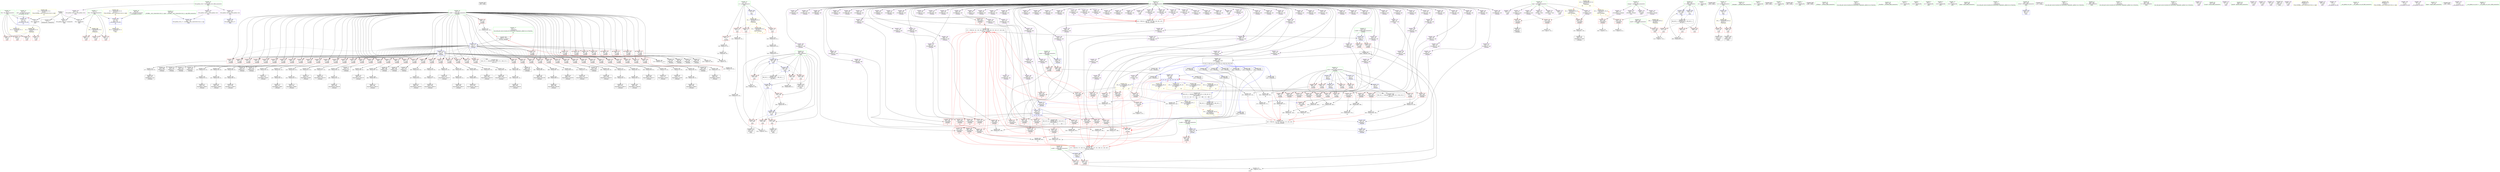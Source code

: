 digraph "SVFG" {
	label="SVFG";

	Node0x55c3e538e840 [shape=record,color=grey,label="{NodeID: 0\nNullPtr}"];
	Node0x55c3e538e840 -> Node0x55c3e53a1070[style=solid];
	Node0x55c3e538e840 -> Node0x55c3e53b3d20[style=solid];
	Node0x55c3e538e840 -> Node0x55c3e53b3e20[style=solid];
	Node0x55c3e538e840 -> Node0x55c3e53b4320[style=solid];
	Node0x55c3e53ff540 [shape=record,color=black,label="{NodeID: 692\n536 = PHI()\n}"];
	Node0x55c3e53e3820 [shape=record,color=yellow,style=double,label="{NodeID: 609\n6V_1 = ENCHI(MR_6V_0)\npts\{19 \}\nFun[_Z4makei]|{|<s1>3|<s2>4}}"];
	Node0x55c3e53e3820 -> Node0x55c3e53ad5f0[style=dashed];
	Node0x55c3e53e3820:s1 -> Node0x55c3e53e3820[style=dashed,color=red];
	Node0x55c3e53e3820:s2 -> Node0x55c3e53e3820[style=dashed,color=red];
	Node0x55c3e53c3100 [shape=record,color=grey,label="{NodeID: 526\n317 = Binary(316, 83, )\n}"];
	Node0x55c3e53c3100 -> Node0x55c3e53c2e00[style=solid];
	Node0x55c3e53b3f20 [shape=record,color=blue,label="{NodeID: 360\n17\<--18\nn\<--\nGlob }"];
	Node0x55c3e53b3f20 -> Node0x55c3e53e2720[style=dashed];
	Node0x55c3e53afb50 [shape=record,color=red,label="{NodeID: 277\n338\<--73\n\<--u.addr\n_Z4makei\n}"];
	Node0x55c3e53afb50 -> Node0x55c3e53c5f80[style=solid];
	Node0x55c3e53a3940 [shape=record,color=purple,label="{NodeID: 194\n402\<--28\narrayidx201\<--opt\n_Z4makei\n}"];
	Node0x55c3e53a3940 -> Node0x55c3e53b2730[style=solid];
	Node0x55c3e53a0470 [shape=record,color=purple,label="{NodeID: 111\n91\<--22\narrayidx2\<--type\n_Z4makei\n}"];
	Node0x55c3e53a0470 -> Node0x55c3e53b0e00[style=solid];
	Node0x55c3e539eec0 [shape=record,color=green,label="{NodeID: 28\n65\<--66\ncall\<--call_field_insensitive\n__cxx_global_var_init.2\n}"];
	Node0x55c3e539eec0 -> Node0x55c3e53b44f0[style=solid];
	Node0x55c3e53c5b00 [shape=record,color=grey,label="{NodeID: 554\n545 = Binary(544, 81, )\n}"];
	Node0x55c3e53c5b00 -> Node0x55c3e53a9770[style=solid];
	Node0x55c3e53a9910 [shape=record,color=blue,label="{NodeID: 388\n501\<--593\nt\<--inc26\nmain\n}"];
	Node0x55c3e53a9910 -> Node0x55c3e53ddbc0[style=dashed];
	Node0x55c3e53b1210 [shape=record,color=red,label="{NodeID: 305\n165\<--164\n\<--arrayidx42\n_Z4makei\n|{<s0>5}}"];
	Node0x55c3e53b1210:s0 -> Node0x55c3e5400570[style=solid,color=red];
	Node0x55c3e53a5060 [shape=record,color=purple,label="{NodeID: 222\n556\<--22\nadd.ptr14\<--type\nmain\n}"];
	Node0x55c3e53a6ac0 [shape=record,color=purple,label="{NodeID: 139\n187\<--28\narrayidx56\<--opt\n_Z4makei\n}"];
	Node0x55c3e53a1720 [shape=record,color=black,label="{NodeID: 56\n125\<--124\nidxprom17\<--\n_Z4makei\n}"];
	Node0x55c3e53e7be0 [shape=record,color=yellow,style=double,label="{NodeID: 665\n16V_5 = CSCHI(MR_16V_1)\npts\{300000 \}\nCS[]|{<s0>4}}"];
	Node0x55c3e53e7be0:s0 -> Node0x55c3e53e3cb0[style=dashed,color=red];
	Node0x55c3e53de0c0 [shape=record,color=black,label="{NodeID: 582\nMR_16V_2 = PHI(MR_16V_3, MR_16V_1, )\npts\{300000 \}\n|{<s0>30}}"];
	Node0x55c3e53de0c0:s0 -> Node0x55c3e53e3cb0[style=dashed,color=red];
	Node0x55c3e53ac640 [shape=record,color=grey,label="{NodeID: 499\n202 = Binary(201, 83, )\n}"];
	Node0x55c3e53ac640 -> Node0x55c3e53a2010[style=solid];
	Node0x55c3e53b28d0 [shape=record,color=red,label="{NodeID: 333\n417\<--416\n\<--arrayidx211\n_Z4makei\n|{<s0>21}}"];
	Node0x55c3e53b28d0:s0 -> Node0x55c3e5400570[style=solid,color=red];
	Node0x55c3e53ae560 [shape=record,color=red,label="{NodeID: 250\n141\<--73\n\<--u.addr\n_Z4makei\n}"];
	Node0x55c3e53ae560 -> Node0x55c3e53a1990[style=solid];
	Node0x55c3e53a8180 [shape=record,color=purple,label="{NodeID: 167\n307\<--28\narrayidx135\<--opt\n_Z4makei\n}"];
	Node0x55c3e53a2de0 [shape=record,color=black,label="{NodeID: 84\n326\<--325\nidxprom148\<--add147\n_Z4makei\n}"];
	Node0x55c3e5399520 [shape=record,color=green,label="{NodeID: 1\n7\<--1\n.str\<--dummyObj\nGlob }"];
	Node0x55c3e53ff610 [shape=record,color=black,label="{NodeID: 693\n558 = PHI()\n}"];
	Node0x55c3e53e3930 [shape=record,color=yellow,style=double,label="{NodeID: 610\n8V_1 = ENCHI(MR_8V_0)\npts\{24 \}\nFun[_Z4makei]|{|<s3>3|<s4>4}}"];
	Node0x55c3e53e3930 -> Node0x55c3e53b0e00[style=dashed];
	Node0x55c3e53e3930 -> Node0x55c3e53b0ed0[style=dashed];
	Node0x55c3e53e3930 -> Node0x55c3e53b0fa0[style=dashed];
	Node0x55c3e53e3930:s3 -> Node0x55c3e53e3930[style=dashed,color=red];
	Node0x55c3e53e3930:s4 -> Node0x55c3e53e3930[style=dashed,color=red];
	Node0x55c3e53c3280 [shape=record,color=grey,label="{NodeID: 527\n449 = Binary(441, 448, )\n|{<s0>24}}"];
	Node0x55c3e53c3280:s0 -> Node0x55c3e5400e10[style=solid,color=red];
	Node0x55c3e53b4020 [shape=record,color=blue,label="{NodeID: 361\n20\<--18\nm\<--\nGlob }"];
	Node0x55c3e53b4020 -> Node0x55c3e53e2800[style=dashed];
	Node0x55c3e53afc20 [shape=record,color=red,label="{NodeID: 278\n345\<--73\n\<--u.addr\n_Z4makei\n}"];
	Node0x55c3e53afc20 -> Node0x55c3e53c1c00[style=solid];
	Node0x55c3e53a3a10 [shape=record,color=purple,label="{NodeID: 195\n409\<--28\narrayidx206\<--opt\n_Z4makei\n}"];
	Node0x55c3e53a0540 [shape=record,color=purple,label="{NodeID: 112\n101\<--22\narrayidx8\<--type\n_Z4makei\n}"];
	Node0x55c3e53a0540 -> Node0x55c3e53b0ed0[style=solid];
	Node0x55c3e539ef90 [shape=record,color=green,label="{NodeID: 29\n69\<--70\n_Z4makei\<--_Z4makei_field_insensitive\n}"];
	Node0x55c3e53c5c80 [shape=record,color=grey,label="{NodeID: 555\n543 = Binary(542, 81, )\n}"];
	Node0x55c3e53c5c80 -> Node0x55c3e53c5e00[style=solid];
	Node0x55c3e53b12e0 [shape=record,color=red,label="{NodeID: 306\n175\<--174\n\<--arrayidx47\n_Z4makei\n|{<s0>6}}"];
	Node0x55c3e53b12e0:s0 -> Node0x55c3e53ff980[style=solid,color=red];
	Node0x55c3e53a5130 [shape=record,color=purple,label="{NodeID: 223\n534\<--25\nadd.ptr6\<--change\nmain\n}"];
	Node0x55c3e53a6b90 [shape=record,color=purple,label="{NodeID: 140\n188\<--28\narrayidx57\<--opt\n_Z4makei\n}"];
	Node0x55c3e53a6b90 -> Node0x55c3e53b1480[style=solid];
	Node0x55c3e53a17f0 [shape=record,color=black,label="{NodeID: 57\n130\<--129\nidxprom20\<--\n_Z4makei\n}"];
	Node0x55c3e53ac7c0 [shape=record,color=grey,label="{NodeID: 500\n243 = Binary(242, 83, )\n}"];
	Node0x55c3e53ac7c0 -> Node0x55c3e53ac940[style=solid];
	Node0x55c3e53b29a0 [shape=record,color=red,label="{NodeID: 334\n425\<--424\n\<--arrayidx217\n_Z4makei\n}"];
	Node0x55c3e53b29a0 -> Node0x55c3e53c2f80[style=solid];
	Node0x55c3e53ae630 [shape=record,color=red,label="{NodeID: 251\n146\<--73\n\<--u.addr\n_Z4makei\n}"];
	Node0x55c3e53ae630 -> Node0x55c3e53c4780[style=solid];
	Node0x55c3e53a8250 [shape=record,color=purple,label="{NodeID: 168\n308\<--28\narrayidx136\<--opt\n_Z4makei\n|{<s0>18}}"];
	Node0x55c3e53a8250:s0 -> Node0x55c3e5400b40[style=solid,color=red];
	Node0x55c3e53a2eb0 [shape=record,color=black,label="{NodeID: 85\n334\<--333\nidxprom154\<--mul153\n_Z4makei\n}"];
	Node0x55c3e538c730 [shape=record,color=green,label="{NodeID: 2\n9\<--1\n.str.1\<--dummyObj\nGlob }"];
	Node0x55c3e53ff6e0 [shape=record,color=black,label="{NodeID: 694\n568 = PHI()\n}"];
	Node0x55c3e53e3a10 [shape=record,color=yellow,style=double,label="{NodeID: 611\n10V_1 = ENCHI(MR_10V_0)\npts\{27 \}\nFun[_Z4makei]|{|<s2>3|<s3>4}}"];
	Node0x55c3e53e3a10 -> Node0x55c3e53b16f0[style=dashed];
	Node0x55c3e53e3a10 -> Node0x55c3e53b1e40[style=dashed];
	Node0x55c3e53e3a10:s2 -> Node0x55c3e53e3a10[style=dashed,color=red];
	Node0x55c3e53e3a10:s3 -> Node0x55c3e53e3a10[style=dashed,color=red];
	Node0x55c3e53c3400 [shape=record,color=grey,label="{NodeID: 528\n154 = Binary(153, 81, )\n}"];
	Node0x55c3e53c3400 -> Node0x55c3e53a1b30[style=solid];
	Node0x55c3e53b4120 [shape=record,color=blue,label="{NodeID: 362\n610\<--42\nllvm.global_ctors_0\<--\nGlob }"];
	Node0x55c3e53afcf0 [shape=record,color=red,label="{NodeID: 279\n356\<--73\n\<--u.addr\n_Z4makei\n}"];
	Node0x55c3e53afcf0 -> Node0x55c3e53a3120[style=solid];
	Node0x55c3e53a3ae0 [shape=record,color=purple,label="{NodeID: 196\n410\<--28\narrayidx207\<--opt\n_Z4makei\n}"];
	Node0x55c3e53a3ae0 -> Node0x55c3e53b2800[style=solid];
	Node0x55c3e53a0610 [shape=record,color=purple,label="{NodeID: 113\n136\<--22\narrayidx24\<--type\n_Z4makei\n}"];
	Node0x55c3e53a0610 -> Node0x55c3e53b0fa0[style=solid];
	Node0x55c3e539f090 [shape=record,color=green,label="{NodeID: 30\n73\<--74\nu.addr\<--u.addr_field_insensitive\n_Z4makei\n}"];
	Node0x55c3e539f090 -> Node0x55c3e53adad0[style=solid];
	Node0x55c3e539f090 -> Node0x55c3e53adba0[style=solid];
	Node0x55c3e539f090 -> Node0x55c3e53adc70[style=solid];
	Node0x55c3e539f090 -> Node0x55c3e53add40[style=solid];
	Node0x55c3e539f090 -> Node0x55c3e53ade10[style=solid];
	Node0x55c3e539f090 -> Node0x55c3e53adee0[style=solid];
	Node0x55c3e539f090 -> Node0x55c3e53adfb0[style=solid];
	Node0x55c3e539f090 -> Node0x55c3e53ae080[style=solid];
	Node0x55c3e539f090 -> Node0x55c3e53ae150[style=solid];
	Node0x55c3e539f090 -> Node0x55c3e53ae220[style=solid];
	Node0x55c3e539f090 -> Node0x55c3e53ae2f0[style=solid];
	Node0x55c3e539f090 -> Node0x55c3e53ae3c0[style=solid];
	Node0x55c3e539f090 -> Node0x55c3e53ae490[style=solid];
	Node0x55c3e539f090 -> Node0x55c3e53ae560[style=solid];
	Node0x55c3e539f090 -> Node0x55c3e53ae630[style=solid];
	Node0x55c3e539f090 -> Node0x55c3e53ae700[style=solid];
	Node0x55c3e539f090 -> Node0x55c3e53ae7d0[style=solid];
	Node0x55c3e539f090 -> Node0x55c3e53ae8a0[style=solid];
	Node0x55c3e539f090 -> Node0x55c3e53ae970[style=solid];
	Node0x55c3e539f090 -> Node0x55c3e53aea40[style=solid];
	Node0x55c3e539f090 -> Node0x55c3e53aeb10[style=solid];
	Node0x55c3e539f090 -> Node0x55c3e53aebe0[style=solid];
	Node0x55c3e539f090 -> Node0x55c3e53aecb0[style=solid];
	Node0x55c3e539f090 -> Node0x55c3e53aed80[style=solid];
	Node0x55c3e539f090 -> Node0x55c3e53aee50[style=solid];
	Node0x55c3e539f090 -> Node0x55c3e53aef20[style=solid];
	Node0x55c3e539f090 -> Node0x55c3e53aeff0[style=solid];
	Node0x55c3e539f090 -> Node0x55c3e53af0c0[style=solid];
	Node0x55c3e539f090 -> Node0x55c3e53af190[style=solid];
	Node0x55c3e539f090 -> Node0x55c3e53af260[style=solid];
	Node0x55c3e539f090 -> Node0x55c3e53af330[style=solid];
	Node0x55c3e539f090 -> Node0x55c3e53af400[style=solid];
	Node0x55c3e539f090 -> Node0x55c3e53af4d0[style=solid];
	Node0x55c3e539f090 -> Node0x55c3e53af5a0[style=solid];
	Node0x55c3e539f090 -> Node0x55c3e53af670[style=solid];
	Node0x55c3e539f090 -> Node0x55c3e53af740[style=solid];
	Node0x55c3e539f090 -> Node0x55c3e53af810[style=solid];
	Node0x55c3e539f090 -> Node0x55c3e53af8e0[style=solid];
	Node0x55c3e539f090 -> Node0x55c3e53af9b0[style=solid];
	Node0x55c3e539f090 -> Node0x55c3e53afa80[style=solid];
	Node0x55c3e539f090 -> Node0x55c3e53afb50[style=solid];
	Node0x55c3e539f090 -> Node0x55c3e53afc20[style=solid];
	Node0x55c3e539f090 -> Node0x55c3e53afcf0[style=solid];
	Node0x55c3e539f090 -> Node0x55c3e53afdc0[style=solid];
	Node0x55c3e539f090 -> Node0x55c3e53afe90[style=solid];
	Node0x55c3e539f090 -> Node0x55c3e53aff60[style=solid];
	Node0x55c3e539f090 -> Node0x55c3e53b0030[style=solid];
	Node0x55c3e539f090 -> Node0x55c3e53b0100[style=solid];
	Node0x55c3e539f090 -> Node0x55c3e53b01d0[style=solid];
	Node0x55c3e539f090 -> Node0x55c3e53b02a0[style=solid];
	Node0x55c3e539f090 -> Node0x55c3e53b0370[style=solid];
	Node0x55c3e539f090 -> Node0x55c3e53b0440[style=solid];
	Node0x55c3e539f090 -> Node0x55c3e53b0510[style=solid];
	Node0x55c3e539f090 -> Node0x55c3e53b05e0[style=solid];
	Node0x55c3e539f090 -> Node0x55c3e53b06b0[style=solid];
	Node0x55c3e539f090 -> Node0x55c3e53b45c0[style=solid];
	Node0x55c3e539f090 -> Node0x55c3e53b4830[style=solid];
	Node0x55c3e53c5e00 [shape=record,color=grey,label="{NodeID: 556\n544 = Binary(543, 83, )\n}"];
	Node0x55c3e53c5e00 -> Node0x55c3e53c5b00[style=solid];
	Node0x55c3e53b13b0 [shape=record,color=red,label="{NodeID: 307\n181\<--180\n\<--arrayidx51\n_Z4makei\n|{<s0>6}}"];
	Node0x55c3e53b13b0:s0 -> Node0x55c3e5400570[style=solid,color=red];
	Node0x55c3e53a5200 [shape=record,color=red,label="{NodeID: 224\n504\<--4\n\<--Fin\nmain\n}"];
	Node0x55c3e53a6c60 [shape=record,color=purple,label="{NodeID: 141\n198\<--28\narrayidx62\<--opt\n_Z4makei\n}"];
	Node0x55c3e53a18c0 [shape=record,color=black,label="{NodeID: 58\n135\<--134\nidxprom23\<--\n_Z4makei\n}"];
	Node0x55c3e53e7ea0 [shape=record,color=yellow,style=double,label="{NodeID: 667\n16V_11 = CSCHI(MR_16V_10)\npts\{300000 \}\nCS[]|{|<s2>14|<s3>14}}"];
	Node0x55c3e53e7ea0 -> Node0x55c3e53b1ca0[style=dashed];
	Node0x55c3e53e7ea0 -> Node0x55c3e53b1d70[style=dashed];
	Node0x55c3e53e7ea0:s2 -> Node0x55c3e53b2e80[style=dashed,color=red];
	Node0x55c3e53e7ea0:s3 -> Node0x55c3e53b4f80[style=dashed,color=red];
	Node0x55c3e53ac940 [shape=record,color=grey,label="{NodeID: 501\n244 = Binary(243, 81, )\n}"];
	Node0x55c3e53ac940 -> Node0x55c3e53a24f0[style=solid];
	Node0x55c3e53b2a70 [shape=record,color=red,label="{NodeID: 335\n440\<--439\n\<--arrayidx227\n_Z4makei\n}"];
	Node0x55c3e53b2a70 -> Node0x55c3e53c5080[style=solid];
	Node0x55c3e53ae700 [shape=record,color=red,label="{NodeID: 252\n152\<--73\n\<--u.addr\n_Z4makei\n}"];
	Node0x55c3e53ae700 -> Node0x55c3e53c3580[style=solid];
	Node0x55c3e53a8320 [shape=record,color=purple,label="{NodeID: 169\n313\<--28\narrayidx139\<--opt\n_Z4makei\n}"];
	Node0x55c3e53a2f80 [shape=record,color=black,label="{NodeID: 86\n340\<--339\nidxprom158\<--mul157\n_Z4makei\n}"];
	Node0x55c3e538c7c0 [shape=record,color=green,label="{NodeID: 3\n13\<--1\n.str.3\<--dummyObj\nGlob }"];
	Node0x55c3e53ff7b0 [shape=record,color=black,label="{NodeID: 695\n580 = PHI()\n}"];
	Node0x55c3e53c3580 [shape=record,color=grey,label="{NodeID: 529\n153 = Binary(152, 83, )\n}"];
	Node0x55c3e53c3580 -> Node0x55c3e53c3400[style=solid];
	Node0x55c3e53b4220 [shape=record,color=blue,label="{NodeID: 363\n611\<--43\nllvm.global_ctors_1\<--_GLOBAL__sub_I_Innovative.Cat_0_1.cpp\nGlob }"];
	Node0x55c3e53afdc0 [shape=record,color=red,label="{NodeID: 280\n361\<--73\n\<--u.addr\n_Z4makei\n}"];
	Node0x55c3e53afdc0 -> Node0x55c3e53c5980[style=solid];
	Node0x55c3e53a3bb0 [shape=record,color=purple,label="{NodeID: 197\n415\<--28\narrayidx210\<--opt\n_Z4makei\n}"];
	Node0x55c3e53a06e0 [shape=record,color=purple,label="{NodeID: 114\n529\<--22\n\<--type\nmain\n}"];
	Node0x55c3e539f160 [shape=record,color=green,label="{NodeID: 31\n75\<--76\nextra\<--extra_field_insensitive\n_Z4makei\n}"];
	Node0x55c3e539f160 -> Node0x55c3e53b0780[style=solid];
	Node0x55c3e539f160 -> Node0x55c3e53b0850[style=solid];
	Node0x55c3e539f160 -> Node0x55c3e53b0920[style=solid];
	Node0x55c3e539f160 -> Node0x55c3e53b09f0[style=solid];
	Node0x55c3e539f160 -> Node0x55c3e53b0ac0[style=solid];
	Node0x55c3e539f160 -> Node0x55c3e53b0b90[style=solid];
	Node0x55c3e539f160 -> Node0x55c3e53b0c60[style=solid];
	Node0x55c3e539f160 -> Node0x55c3e53b0d30[style=solid];
	Node0x55c3e539f160 -> Node0x55c3e53b4aa0[style=solid];
	Node0x55c3e539f160 -> Node0x55c3e53b4b70[style=solid];
	Node0x55c3e539f160 -> Node0x55c3e53b4c40[style=solid];
	Node0x55c3e539f160 -> Node0x55c3e53b4d10[style=solid];
	Node0x55c3e53c5f80 [shape=record,color=grey,label="{NodeID: 557\n339 = Binary(338, 83, )\n}"];
	Node0x55c3e53c5f80 -> Node0x55c3e53a2f80[style=solid];
	Node0x55c3e53b1480 [shape=record,color=red,label="{NodeID: 308\n189\<--188\n\<--arrayidx57\n_Z4makei\n}"];
	Node0x55c3e53b1480 -> Node0x55c3e53c6880[style=solid];
	Node0x55c3e53a52d0 [shape=record,color=red,label="{NodeID: 225\n515\<--4\n\<--Fin\nmain\n}"];
	Node0x55c3e53a6d30 [shape=record,color=purple,label="{NodeID: 142\n199\<--28\narrayidx63\<--opt\n_Z4makei\n|{<s0>9}}"];
	Node0x55c3e53a6d30:s0 -> Node0x55c3e5400b40[style=solid,color=red];
	Node0x55c3e53a1990 [shape=record,color=black,label="{NodeID: 59\n142\<--141\nidxprom27\<--\n_Z4makei\n}"];
	Node0x55c3e53defc0 [shape=record,color=black,label="{NodeID: 585\nMR_12V_3 = PHI(MR_12V_2, MR_12V_5, MR_12V_5, )\npts\{74 \}\n}"];
	Node0x55c3e53acac0 [shape=record,color=grey,label="{NodeID: 502\n250 = Binary(234, 249, )\n|{<s0>12}}"];
	Node0x55c3e53acac0:s0 -> Node0x55c3e53ff980[style=solid,color=red];
	Node0x55c3e53b2b40 [shape=record,color=red,label="{NodeID: 336\n448\<--447\n\<--arrayidx233\n_Z4makei\n}"];
	Node0x55c3e53b2b40 -> Node0x55c3e53c3280[style=solid];
	Node0x55c3e53ae7d0 [shape=record,color=red,label="{NodeID: 253\n159\<--73\n\<--u.addr\n_Z4makei\n}"];
	Node0x55c3e53ae7d0 -> Node0x55c3e53c4d80[style=solid];
	Node0x55c3e53a83f0 [shape=record,color=purple,label="{NodeID: 170\n314\<--28\narrayidx140\<--opt\n_Z4makei\n}"];
	Node0x55c3e53a83f0 -> Node0x55c3e53b1f10[style=solid];
	Node0x55c3e53a3050 [shape=record,color=black,label="{NodeID: 87\n348\<--347\nidxprom164\<--add163\n_Z4makei\n}"];
	Node0x55c3e539a5d0 [shape=record,color=green,label="{NodeID: 4\n15\<--1\n.str.4\<--dummyObj\nGlob }"];
	Node0x55c3e53ff880 [shape=record,color=black,label="{NodeID: 696\n589 = PHI()\n}"];
	Node0x55c3e53c3700 [shape=record,color=grey,label="{NodeID: 530\n398 = Binary(397, 83, )\n}"];
	Node0x55c3e53c3700 -> Node0x55c3e53c3a00[style=solid];
	Node0x55c3e53b4320 [shape=record,color=blue, style = dotted,label="{NodeID: 364\n612\<--3\nllvm.global_ctors_2\<--dummyVal\nGlob }"];
	Node0x55c3e53afe90 [shape=record,color=red,label="{NodeID: 281\n368\<--73\n\<--u.addr\n_Z4makei\n}"];
	Node0x55c3e53afe90 -> Node0x55c3e53c7000[style=solid];
	Node0x55c3e53a3c80 [shape=record,color=purple,label="{NodeID: 198\n416\<--28\narrayidx211\<--opt\n_Z4makei\n}"];
	Node0x55c3e53a3c80 -> Node0x55c3e53b28d0[style=solid];
	Node0x55c3e53a57c0 [shape=record,color=purple,label="{NodeID: 115\n555\<--22\n\<--type\nmain\n}"];
	Node0x55c3e539f230 [shape=record,color=green,label="{NodeID: 32\n167\<--168\n_Z3Minii\<--_Z3Minii_field_insensitive\n}"];
	Node0x55c3e53c6100 [shape=record,color=grey,label="{NodeID: 558\n561 = Binary(560, 81, )\n}"];
	Node0x55c3e53c6100 -> Node0x55c3e53a9840[style=solid];
	Node0x55c3e53b1550 [shape=record,color=red,label="{NodeID: 309\n206\<--205\n\<--arrayidx67\n_Z4makei\n}"];
	Node0x55c3e53b1550 -> Node0x55c3e53ac1c0[style=solid];
	Node0x55c3e53a53a0 [shape=record,color=red,label="{NodeID: 226\n526\<--4\n\<--Fin\nmain\n}"];
	Node0x55c3e53a6e00 [shape=record,color=purple,label="{NodeID: 143\n204\<--28\narrayidx66\<--opt\n_Z4makei\n}"];
	Node0x55c3e53a1a60 [shape=record,color=black,label="{NodeID: 60\n148\<--147\nidxprom30\<--mul\n_Z4makei\n}"];
	Node0x55c3e53e8160 [shape=record,color=yellow,style=double,label="{NodeID: 669\n16V_14 = CSCHI(MR_16V_8)\npts\{300000 \}\nCS[]|{|<s2>19|<s3>19}}"];
	Node0x55c3e53e8160 -> Node0x55c3e53b23f0[style=dashed];
	Node0x55c3e53e8160 -> Node0x55c3e53b24c0[style=dashed];
	Node0x55c3e53e8160:s2 -> Node0x55c3e53b2e80[style=dashed,color=red];
	Node0x55c3e53e8160:s3 -> Node0x55c3e53b4f80[style=dashed,color=red];
	Node0x55c3e53df4c0 [shape=record,color=black,label="{NodeID: 586\nMR_14V_2 = PHI(MR_14V_1, MR_14V_5, MR_14V_8, )\npts\{76 \}\n}"];
	Node0x55c3e53acc40 [shape=record,color=grey,label="{NodeID: 503\n407 = Binary(406, 83, )\n}"];
	Node0x55c3e53acc40 -> Node0x55c3e53a36d0[style=solid];
	Node0x55c3e53b2c10 [shape=record,color=red,label="{NodeID: 337\n462\<--456\n\<--a.addr\n_Z3setRii\n}"];
	Node0x55c3e53b2c10 -> Node0x55c3e53b2e80[style=solid];
	Node0x55c3e53ae8a0 [shape=record,color=red,label="{NodeID: 254\n170\<--73\n\<--u.addr\n_Z4makei\n}"];
	Node0x55c3e53ae8a0 -> Node0x55c3e53c4480[style=solid];
	Node0x55c3e53a84c0 [shape=record,color=purple,label="{NodeID: 171\n320\<--28\narrayidx144\<--opt\n_Z4makei\n}"];
	Node0x55c3e53a3120 [shape=record,color=black,label="{NodeID: 88\n357\<--356\nidxprom170\<--\n_Z4makei\n}"];
	Node0x55c3e539a660 [shape=record,color=green,label="{NodeID: 5\n18\<--1\n\<--dummyObj\nCan only get source location for instruction, argument, global var or function.}"];
	Node0x55c3e53ff980 [shape=record,color=black,label="{NodeID: 697\n470 = PHI(158, 175, 169, 241, 256, 250, 322, 337, 331, 396, 411, 405, 463, )\n0th arg _Z3Minii }"];
	Node0x55c3e53ff980 -> Node0x55c3e53b5050[style=solid];
	Node0x55c3e53e3cb0 [shape=record,color=yellow,style=double,label="{NodeID: 614\n16V_1 = ENCHI(MR_16V_0)\npts\{300000 \}\nFun[_Z4makei]|{|<s1>3}}"];
	Node0x55c3e53e3cb0 -> Node0x55c3e53b4690[style=dashed];
	Node0x55c3e53e3cb0:s1 -> Node0x55c3e53e3cb0[style=dashed,color=red];
	Node0x55c3e53c3880 [shape=record,color=grey,label="{NodeID: 531\n271 = Binary(263, 270, )\n|{<s0>12}}"];
	Node0x55c3e53c3880:s0 -> Node0x55c3e5400570[style=solid,color=red];
	Node0x55c3e53b4420 [shape=record,color=blue,label="{NodeID: 365\n4\<--51\nFin\<--call\n__cxx_global_var_init\n|{<s0>34}}"];
	Node0x55c3e53b4420:s0 -> Node0x55c3e53e89a0[style=dashed,color=blue];
	Node0x55c3e53aff60 [shape=record,color=red,label="{NodeID: 282\n379\<--73\n\<--u.addr\n_Z4makei\n}"];
	Node0x55c3e53aff60 -> Node0x55c3e53a3390[style=solid];
	Node0x55c3e53a3d50 [shape=record,color=purple,label="{NodeID: 199\n423\<--28\narrayidx216\<--opt\n_Z4makei\n}"];
	Node0x55c3e53a5850 [shape=record,color=purple,label="{NodeID: 116\n219\<--25\narrayidx76\<--change\n_Z4makei\n}"];
	Node0x55c3e53a5850 -> Node0x55c3e53b16f0[style=solid];
	Node0x55c3e539f330 [shape=record,color=green,label="{NodeID: 33\n194\<--195\n_Z3setRii\<--_Z3setRii_field_insensitive\n}"];
	Node0x55c3e53c6280 [shape=record,color=grey,label="{NodeID: 559\n281 = Binary(280, 83, )\n}"];
	Node0x55c3e53c6280 -> Node0x55c3e53a2900[style=solid];
	Node0x55c3e53b1620 [shape=record,color=red,label="{NodeID: 310\n214\<--213\n\<--arrayidx73\n_Z4makei\n}"];
	Node0x55c3e53b1620 -> Node0x55c3e53ac4c0[style=solid];
	Node0x55c3e53a5470 [shape=record,color=red,label="{NodeID: 227\n552\<--4\n\<--Fin\nmain\n}"];
	Node0x55c3e53a6ed0 [shape=record,color=purple,label="{NodeID: 144\n205\<--28\narrayidx67\<--opt\n_Z4makei\n}"];
	Node0x55c3e53a6ed0 -> Node0x55c3e53b1550[style=solid];
	Node0x55c3e53a1b30 [shape=record,color=black,label="{NodeID: 61\n155\<--154\nidxprom35\<--add34\n_Z4makei\n}"];
	Node0x55c3e53e82c0 [shape=record,color=yellow,style=double,label="{NodeID: 670\n16V_10 = CSCHI(MR_16V_9)\npts\{300000 \}\nCS[]|{|<s7>13|<s8>13}}"];
	Node0x55c3e53e82c0 -> Node0x55c3e53b17c0[style=dashed];
	Node0x55c3e53e82c0 -> Node0x55c3e53b1890[style=dashed];
	Node0x55c3e53e82c0 -> Node0x55c3e53b1960[style=dashed];
	Node0x55c3e53e82c0 -> Node0x55c3e53b1a30[style=dashed];
	Node0x55c3e53e82c0 -> Node0x55c3e53b1b00[style=dashed];
	Node0x55c3e53e82c0 -> Node0x55c3e53b1bd0[style=dashed];
	Node0x55c3e53e82c0 -> Node0x55c3e53df9c0[style=dashed];
	Node0x55c3e53e82c0:s7 -> Node0x55c3e53b2e80[style=dashed,color=red];
	Node0x55c3e53e82c0:s8 -> Node0x55c3e53b4f80[style=dashed,color=red];
	Node0x55c3e53df9c0 [shape=record,color=black,label="{NodeID: 587\nMR_16V_4 = PHI(MR_16V_3, MR_16V_13, MR_16V_18, )\npts\{300000 \}\n|{<s0>3|<s1>4|<s2>30|<s3>30|<s4>30}}"];
	Node0x55c3e53df9c0:s0 -> Node0x55c3e53e7be0[style=dashed,color=blue];
	Node0x55c3e53df9c0:s1 -> Node0x55c3e53b4900[style=dashed,color=blue];
	Node0x55c3e53df9c0:s2 -> Node0x55c3e53b3b80[style=dashed,color=blue];
	Node0x55c3e53df9c0:s3 -> Node0x55c3e53b3c50[style=dashed,color=blue];
	Node0x55c3e53df9c0:s4 -> Node0x55c3e53de0c0[style=dashed,color=blue];
	Node0x55c3e53acdc0 [shape=record,color=grey,label="{NodeID: 504\n252 = Binary(251, 83, )\n}"];
	Node0x55c3e53acdc0 -> Node0x55c3e53a25c0[style=solid];
	Node0x55c3e53b2ce0 [shape=record,color=red,label="{NodeID: 338\n466\<--456\n\<--a.addr\n_Z3setRii\n}"];
	Node0x55c3e53b2ce0 -> Node0x55c3e53b4f80[style=solid];
	Node0x55c3e53ae970 [shape=record,color=red,label="{NodeID: 255\n176\<--73\n\<--u.addr\n_Z4makei\n}"];
	Node0x55c3e53ae970 -> Node0x55c3e53c6b80[style=solid];
	Node0x55c3e53a8590 [shape=record,color=purple,label="{NodeID: 172\n321\<--28\narrayidx145\<--opt\n_Z4makei\n}"];
	Node0x55c3e53a8590 -> Node0x55c3e53b1fe0[style=solid];
	Node0x55c3e53a31f0 [shape=record,color=black,label="{NodeID: 89\n363\<--362\nidxprom174\<--mul173\n_Z4makei\n}"];
	Node0x55c3e539d6e0 [shape=record,color=green,label="{NodeID: 6\n31\<--1\n.str.5\<--dummyObj\nGlob }"];
	Node0x55c3e5400570 [shape=record,color=black,label="{NodeID: 698\n471 = PHI(165, 181, 190, 248, 262, 271, 329, 343, 352, 403, 417, 426, 464, )\n1st arg _Z3Minii }"];
	Node0x55c3e5400570 -> Node0x55c3e53b5120[style=solid];
	Node0x55c3e53c3a00 [shape=record,color=grey,label="{NodeID: 532\n399 = Binary(398, 81, )\n}"];
	Node0x55c3e53c3a00 -> Node0x55c3e53a3600[style=solid];
	Node0x55c3e53b44f0 [shape=record,color=blue,label="{NodeID: 366\n11\<--65\nFou\<--call\n__cxx_global_var_init.2\n|{<s0>35}}"];
	Node0x55c3e53b44f0:s0 -> Node0x55c3e53e8b00[style=dashed,color=blue];
	Node0x55c3e53b0030 [shape=record,color=red,label="{NodeID: 283\n384\<--73\n\<--u.addr\n_Z4makei\n}"];
	Node0x55c3e53b0030 -> Node0x55c3e53abbc0[style=solid];
	Node0x55c3e53a3e20 [shape=record,color=purple,label="{NodeID: 200\n424\<--28\narrayidx217\<--opt\n_Z4makei\n}"];
	Node0x55c3e53a3e20 -> Node0x55c3e53b29a0[style=solid];
	Node0x55c3e53a58e0 [shape=record,color=purple,label="{NodeID: 117\n300\<--25\narrayidx131\<--change\n_Z4makei\n}"];
	Node0x55c3e53a58e0 -> Node0x55c3e53b1e40[style=solid];
	Node0x55c3e539f430 [shape=record,color=green,label="{NodeID: 34\n456\<--457\na.addr\<--a.addr_field_insensitive\n_Z3setRii\n}"];
	Node0x55c3e539f430 -> Node0x55c3e53b2c10[style=solid];
	Node0x55c3e539f430 -> Node0x55c3e53b2ce0[style=solid];
	Node0x55c3e539f430 -> Node0x55c3e53b4de0[style=solid];
	Node0x55c3e53c6400 [shape=record,color=grey,label="{NodeID: 560\n333 = Binary(332, 83, )\n}"];
	Node0x55c3e53c6400 -> Node0x55c3e53a2eb0[style=solid];
	Node0x55c3e53b16f0 [shape=record,color=red,label="{NodeID: 311\n220\<--219\n\<--arrayidx76\n_Z4makei\n}"];
	Node0x55c3e53b16f0 -> Node0x55c3e53c7d80[style=solid];
	Node0x55c3e53a5540 [shape=record,color=red,label="{NodeID: 228\n565\<--11\n\<--Fou\nmain\n}"];
	Node0x55c3e53a6fa0 [shape=record,color=purple,label="{NodeID: 145\n212\<--28\narrayidx72\<--opt\n_Z4makei\n}"];
	Node0x55c3e53a1c00 [shape=record,color=black,label="{NodeID: 62\n162\<--161\nidxprom40\<--add39\n_Z4makei\n}"];
	Node0x55c3e53acf40 [shape=record,color=grey,label="{NodeID: 505\n405 = Binary(389, 404, )\n|{<s0>22}}"];
	Node0x55c3e53acf40:s0 -> Node0x55c3e53ff980[style=solid,color=red];
	Node0x55c3e53b2db0 [shape=record,color=red,label="{NodeID: 339\n464\<--458\n\<--b.addr\n_Z3setRii\n|{<s0>25}}"];
	Node0x55c3e53b2db0:s0 -> Node0x55c3e5400570[style=solid,color=red];
	Node0x55c3e53aea40 [shape=record,color=red,label="{NodeID: 256\n183\<--73\n\<--u.addr\n_Z4makei\n}"];
	Node0x55c3e53aea40 -> Node0x55c3e53c6e80[style=solid];
	Node0x55c3e53a8660 [shape=record,color=purple,label="{NodeID: 173\n327\<--28\narrayidx149\<--opt\n_Z4makei\n}"];
	Node0x55c3e53a32c0 [shape=record,color=black,label="{NodeID: 90\n371\<--370\nidxprom180\<--add179\n_Z4makei\n}"];
	Node0x55c3e539d770 [shape=record,color=green,label="{NodeID: 7\n33\<--1\n.str.6\<--dummyObj\nGlob }"];
	Node0x55c3e54009b0 [shape=record,color=black,label="{NodeID: 699\n72 = PHI(111, 116, 81, )\n0th arg _Z4makei }"];
	Node0x55c3e54009b0 -> Node0x55c3e53b45c0[style=solid];
	Node0x55c3e53c3b80 [shape=record,color=grey,label="{NodeID: 533\n273 = Binary(228, 272, )\n|{<s0>13}}"];
	Node0x55c3e53c3b80:s0 -> Node0x55c3e5400e10[style=solid,color=red];
	Node0x55c3e53b45c0 [shape=record,color=blue,label="{NodeID: 367\n73\<--72\nu.addr\<--u\n_Z4makei\n}"];
	Node0x55c3e53b45c0 -> Node0x55c3e53adad0[style=dashed];
	Node0x55c3e53b45c0 -> Node0x55c3e53adba0[style=dashed];
	Node0x55c3e53b45c0 -> Node0x55c3e53adc70[style=dashed];
	Node0x55c3e53b45c0 -> Node0x55c3e53add40[style=dashed];
	Node0x55c3e53b45c0 -> Node0x55c3e53ade10[style=dashed];
	Node0x55c3e53b45c0 -> Node0x55c3e53adee0[style=dashed];
	Node0x55c3e53b45c0 -> Node0x55c3e53adfb0[style=dashed];
	Node0x55c3e53b45c0 -> Node0x55c3e53ae080[style=dashed];
	Node0x55c3e53b45c0 -> Node0x55c3e53ae150[style=dashed];
	Node0x55c3e53b45c0 -> Node0x55c3e53ae220[style=dashed];
	Node0x55c3e53b45c0 -> Node0x55c3e53ae2f0[style=dashed];
	Node0x55c3e53b45c0 -> Node0x55c3e53ae3c0[style=dashed];
	Node0x55c3e53b45c0 -> Node0x55c3e53ae490[style=dashed];
	Node0x55c3e53b45c0 -> Node0x55c3e53ae560[style=dashed];
	Node0x55c3e53b45c0 -> Node0x55c3e53ae630[style=dashed];
	Node0x55c3e53b45c0 -> Node0x55c3e53ae700[style=dashed];
	Node0x55c3e53b45c0 -> Node0x55c3e53ae7d0[style=dashed];
	Node0x55c3e53b45c0 -> Node0x55c3e53ae8a0[style=dashed];
	Node0x55c3e53b45c0 -> Node0x55c3e53ae970[style=dashed];
	Node0x55c3e53b45c0 -> Node0x55c3e53aea40[style=dashed];
	Node0x55c3e53b45c0 -> Node0x55c3e53aeb10[style=dashed];
	Node0x55c3e53b45c0 -> Node0x55c3e53aebe0[style=dashed];
	Node0x55c3e53b45c0 -> Node0x55c3e53aecb0[style=dashed];
	Node0x55c3e53b45c0 -> Node0x55c3e53aed80[style=dashed];
	Node0x55c3e53b45c0 -> Node0x55c3e53aee50[style=dashed];
	Node0x55c3e53b45c0 -> Node0x55c3e53aef20[style=dashed];
	Node0x55c3e53b45c0 -> Node0x55c3e53aeff0[style=dashed];
	Node0x55c3e53b45c0 -> Node0x55c3e53af0c0[style=dashed];
	Node0x55c3e53b45c0 -> Node0x55c3e53af190[style=dashed];
	Node0x55c3e53b45c0 -> Node0x55c3e53af260[style=dashed];
	Node0x55c3e53b45c0 -> Node0x55c3e53af330[style=dashed];
	Node0x55c3e53b45c0 -> Node0x55c3e53af400[style=dashed];
	Node0x55c3e53b45c0 -> Node0x55c3e53af4d0[style=dashed];
	Node0x55c3e53b45c0 -> Node0x55c3e53af5a0[style=dashed];
	Node0x55c3e53b45c0 -> Node0x55c3e53af670[style=dashed];
	Node0x55c3e53b45c0 -> Node0x55c3e53af740[style=dashed];
	Node0x55c3e53b45c0 -> Node0x55c3e53af810[style=dashed];
	Node0x55c3e53b45c0 -> Node0x55c3e53af8e0[style=dashed];
	Node0x55c3e53b45c0 -> Node0x55c3e53af9b0[style=dashed];
	Node0x55c3e53b45c0 -> Node0x55c3e53afa80[style=dashed];
	Node0x55c3e53b45c0 -> Node0x55c3e53afb50[style=dashed];
	Node0x55c3e53b45c0 -> Node0x55c3e53afc20[style=dashed];
	Node0x55c3e53b45c0 -> Node0x55c3e53afcf0[style=dashed];
	Node0x55c3e53b45c0 -> Node0x55c3e53afdc0[style=dashed];
	Node0x55c3e53b45c0 -> Node0x55c3e53afe90[style=dashed];
	Node0x55c3e53b45c0 -> Node0x55c3e53aff60[style=dashed];
	Node0x55c3e53b45c0 -> Node0x55c3e53b0030[style=dashed];
	Node0x55c3e53b45c0 -> Node0x55c3e53b0100[style=dashed];
	Node0x55c3e53b45c0 -> Node0x55c3e53b01d0[style=dashed];
	Node0x55c3e53b45c0 -> Node0x55c3e53b02a0[style=dashed];
	Node0x55c3e53b45c0 -> Node0x55c3e53b0370[style=dashed];
	Node0x55c3e53b45c0 -> Node0x55c3e53b0440[style=dashed];
	Node0x55c3e53b45c0 -> Node0x55c3e53b0510[style=dashed];
	Node0x55c3e53b45c0 -> Node0x55c3e53b05e0[style=dashed];
	Node0x55c3e53b45c0 -> Node0x55c3e53b06b0[style=dashed];
	Node0x55c3e53b45c0 -> Node0x55c3e53b4830[style=dashed];
	Node0x55c3e53b45c0 -> Node0x55c3e53defc0[style=dashed];
	Node0x55c3e53b0100 [shape=record,color=red,label="{NodeID: 284\n390\<--73\n\<--u.addr\n_Z4makei\n}"];
	Node0x55c3e53b0100 -> Node0x55c3e53c4000[style=solid];
	Node0x55c3e53a3ef0 [shape=record,color=purple,label="{NodeID: 201\n432\<--28\narrayidx222\<--opt\n_Z4makei\n}"];
	Node0x55c3e53a59b0 [shape=record,color=purple,label="{NodeID: 118\n533\<--25\n\<--change\nmain\n}"];
	Node0x55c3e539f500 [shape=record,color=green,label="{NodeID: 35\n458\<--459\nb.addr\<--b.addr_field_insensitive\n_Z3setRii\n}"];
	Node0x55c3e539f500 -> Node0x55c3e53b2db0[style=solid];
	Node0x55c3e539f500 -> Node0x55c3e53b4eb0[style=solid];
	Node0x55c3e53c6580 [shape=record,color=grey,label="{NodeID: 561\n185 = Binary(184, 81, )\n}"];
	Node0x55c3e53c6580 -> Node0x55c3e53a1e70[style=solid];
	Node0x55c3e53b17c0 [shape=record,color=red,label="{NodeID: 312\n234\<--233\n\<--arrayidx85\n_Z4makei\n}"];
	Node0x55c3e53b17c0 -> Node0x55c3e53acac0[style=solid];
	Node0x55c3e53a5610 [shape=record,color=red,label="{NodeID: 229\n578\<--11\n\<--Fou\nmain\n}"];
	Node0x55c3e53a7070 [shape=record,color=purple,label="{NodeID: 146\n213\<--28\narrayidx73\<--opt\n_Z4makei\n}"];
	Node0x55c3e53a7070 -> Node0x55c3e53b1620[style=solid];
	Node0x55c3e53a1cd0 [shape=record,color=black,label="{NodeID: 63\n172\<--171\nidxprom45\<--mul44\n_Z4makei\n}"];
	Node0x55c3e53e03c0 [shape=record,color=black,label="{NodeID: 589\nMR_16V_16 = PHI(MR_16V_15, MR_16V_8, )\npts\{300000 \}\n|{|<s6>23|<s7>23}}"];
	Node0x55c3e53e03c0 -> Node0x55c3e53b2590[style=dashed];
	Node0x55c3e53e03c0 -> Node0x55c3e53b2660[style=dashed];
	Node0x55c3e53e03c0 -> Node0x55c3e53b2730[style=dashed];
	Node0x55c3e53e03c0 -> Node0x55c3e53b2800[style=dashed];
	Node0x55c3e53e03c0 -> Node0x55c3e53b28d0[style=dashed];
	Node0x55c3e53e03c0 -> Node0x55c3e53b29a0[style=dashed];
	Node0x55c3e53e03c0:s6 -> Node0x55c3e53b2e80[style=dashed,color=red];
	Node0x55c3e53e03c0:s7 -> Node0x55c3e53b4f80[style=dashed,color=red];
	Node0x55c3e53ad0c0 [shape=record,color=grey,label="{NodeID: 506\n288 = Binary(287, 83, )\n}"];
	Node0x55c3e53ad0c0 -> Node0x55c3e53ad3c0[style=solid];
	Node0x55c3e53b2e80 [shape=record,color=red,label="{NodeID: 340\n463\<--462\n\<--\n_Z3setRii\n|{<s0>25}}"];
	Node0x55c3e53b2e80:s0 -> Node0x55c3e53ff980[style=solid,color=red];
	Node0x55c3e53aeb10 [shape=record,color=red,label="{NodeID: 257\n196\<--73\n\<--u.addr\n_Z4makei\n}"];
	Node0x55c3e53aeb10 -> Node0x55c3e53a1f40[style=solid];
	Node0x55c3e53a8730 [shape=record,color=purple,label="{NodeID: 174\n328\<--28\narrayidx150\<--opt\n_Z4makei\n}"];
	Node0x55c3e53a8730 -> Node0x55c3e53b20b0[style=solid];
	Node0x55c3e53a3390 [shape=record,color=black,label="{NodeID: 91\n380\<--379\nidxprom185\<--\n_Z4makei\n}"];
	Node0x55c3e539d800 [shape=record,color=green,label="{NodeID: 8\n35\<--1\n.str.7\<--dummyObj\nGlob }"];
	Node0x55c3e5400b40 [shape=record,color=black,label="{NodeID: 700\n454 = PHI(144, 199, 227, 278, 308, 359, 382, 433, )\n0th arg _Z3setRii }"];
	Node0x55c3e5400b40 -> Node0x55c3e53b4de0[style=solid];
	Node0x55c3e53c3d00 [shape=record,color=grey,label="{NodeID: 534\n230 = Binary(229, 83, )\n}"];
	Node0x55c3e53c3d00 -> Node0x55c3e53a2350[style=solid];
	Node0x55c3e53b4690 [shape=record,color=blue,label="{NodeID: 368\n94\<--18\narrayidx4\<--\n_Z4makei\n}"];
	Node0x55c3e53b4690 -> Node0x55c3e53b4760[style=dashed];
	Node0x55c3e53b01d0 [shape=record,color=red,label="{NodeID: 285\n397\<--73\n\<--u.addr\n_Z4makei\n}"];
	Node0x55c3e53b01d0 -> Node0x55c3e53c3700[style=solid];
	Node0x55c3e53a3fc0 [shape=record,color=purple,label="{NodeID: 202\n433\<--28\narrayidx223\<--opt\n_Z4makei\n|{<s0>24}}"];
	Node0x55c3e53a3fc0:s0 -> Node0x55c3e5400b40[style=solid,color=red];
	Node0x55c3e53a5a80 [shape=record,color=purple,label="{NodeID: 119\n88\<--28\narrayidx\<--opt\n_Z4makei\n}"];
	Node0x55c3e539f5d0 [shape=record,color=green,label="{NodeID: 36\n472\<--473\na.addr\<--a.addr_field_insensitive\n_Z3Minii\n}"];
	Node0x55c3e539f5d0 -> Node0x55c3e53b2f50[style=solid];
	Node0x55c3e539f5d0 -> Node0x55c3e53b3020[style=solid];
	Node0x55c3e539f5d0 -> Node0x55c3e53b5050[style=solid];
	Node0x55c3e53c6700 [shape=record,color=grey,label="{NodeID: 562\n192 = Binary(145, 191, )\n|{<s0>8}}"];
	Node0x55c3e53c6700:s0 -> Node0x55c3e5400e10[style=solid,color=red];
	Node0x55c3e53b1890 [shape=record,color=red,label="{NodeID: 313\n241\<--240\n\<--arrayidx90\n_Z4makei\n|{<s0>10}}"];
	Node0x55c3e53b1890:s0 -> Node0x55c3e53ff980[style=solid,color=red];
	Node0x55c3e53a56e0 [shape=record,color=red,label="{NodeID: 230\n582\<--11\n\<--Fou\nmain\n}"];
	Node0x55c3e53a7140 [shape=record,color=purple,label="{NodeID: 147\n226\<--28\narrayidx80\<--opt\n_Z4makei\n}"];
	Node0x55c3e53a1da0 [shape=record,color=black,label="{NodeID: 64\n178\<--177\nidxprom49\<--mul48\n_Z4makei\n}"];
	Node0x55c3e53e86e0 [shape=record,color=yellow,style=double,label="{NodeID: 673\n16V_17 = CSCHI(MR_16V_16)\npts\{300000 \}\nCS[]|{|<s2>24|<s3>24}}"];
	Node0x55c3e53e86e0 -> Node0x55c3e53b2a70[style=dashed];
	Node0x55c3e53e86e0 -> Node0x55c3e53b2b40[style=dashed];
	Node0x55c3e53e86e0:s2 -> Node0x55c3e53b2e80[style=dashed,color=red];
	Node0x55c3e53e86e0:s3 -> Node0x55c3e53b4f80[style=dashed,color=red];
	Node0x55c3e53ad240 [shape=record,color=grey,label="{NodeID: 507\n209 = Binary(208, 83, )\n}"];
	Node0x55c3e53ad240 -> Node0x55c3e53c1880[style=solid];
	Node0x55c3e53b2f50 [shape=record,color=red,label="{NodeID: 341\n478\<--472\n\<--a.addr\n_Z3Minii\n}"];
	Node0x55c3e53b2f50 -> Node0x55c3e53c7900[style=solid];
	Node0x55c3e53aebe0 [shape=record,color=red,label="{NodeID: 258\n201\<--73\n\<--u.addr\n_Z4makei\n}"];
	Node0x55c3e53aebe0 -> Node0x55c3e53ac640[style=solid];
	Node0x55c3e53a8800 [shape=record,color=purple,label="{NodeID: 175\n335\<--28\narrayidx155\<--opt\n_Z4makei\n}"];
	Node0x55c3e53a3460 [shape=record,color=black,label="{NodeID: 92\n386\<--385\nidxprom189\<--mul188\n_Z4makei\n}"];
	Node0x55c3e539d890 [shape=record,color=green,label="{NodeID: 9\n37\<--1\n.str.8\<--dummyObj\nGlob }"];
	Node0x55c3e5400e10 [shape=record,color=black,label="{NodeID: 701\n455 = PHI(192, 215, 273, 294, 354, 375, 428, 449, )\n1st arg _Z3setRii }"];
	Node0x55c3e5400e10 -> Node0x55c3e53b4eb0[style=solid];
	Node0x55c3e53c3e80 [shape=record,color=grey,label="{NodeID: 535\n392 = Binary(391, 81, )\n}"];
	Node0x55c3e53c3e80 -> Node0x55c3e53a3530[style=solid];
	Node0x55c3e53b4760 [shape=record,color=blue,label="{NodeID: 369\n105\<--107\narrayidx11\<--\n_Z4makei\n}"];
	Node0x55c3e53b4760 -> Node0x55c3e53df9c0[style=dashed];
	Node0x55c3e53b02a0 [shape=record,color=red,label="{NodeID: 286\n406\<--73\n\<--u.addr\n_Z4makei\n}"];
	Node0x55c3e53b02a0 -> Node0x55c3e53acc40[style=solid];
	Node0x55c3e53a4090 [shape=record,color=purple,label="{NodeID: 203\n438\<--28\narrayidx226\<--opt\n_Z4makei\n}"];
	Node0x55c3e53a5b50 [shape=record,color=purple,label="{NodeID: 120\n94\<--28\narrayidx4\<--opt\n_Z4makei\n}"];
	Node0x55c3e53a5b50 -> Node0x55c3e53b4690[style=solid];
	Node0x55c3e539f6a0 [shape=record,color=green,label="{NodeID: 37\n474\<--475\nb.addr\<--b.addr_field_insensitive\n_Z3Minii\n}"];
	Node0x55c3e539f6a0 -> Node0x55c3e53b30f0[style=solid];
	Node0x55c3e539f6a0 -> Node0x55c3e53b31c0[style=solid];
	Node0x55c3e539f6a0 -> Node0x55c3e53b5120[style=solid];
	Node0x55c3e53c6880 [shape=record,color=grey,label="{NodeID: 563\n190 = Binary(182, 189, )\n|{<s0>7}}"];
	Node0x55c3e53c6880:s0 -> Node0x55c3e5400570[style=solid,color=red];
	Node0x55c3e53b1960 [shape=record,color=red,label="{NodeID: 314\n248\<--247\n\<--arrayidx95\n_Z4makei\n|{<s0>10}}"];
	Node0x55c3e53b1960:s0 -> Node0x55c3e5400570[style=solid,color=red];
	Node0x55c3e53ad5f0 [shape=record,color=red,label="{NodeID: 231\n79\<--17\n\<--n\n_Z4makei\n}"];
	Node0x55c3e53ad5f0 -> Node0x55c3e53c2200[style=solid];
	Node0x55c3e53a7210 [shape=record,color=purple,label="{NodeID: 148\n227\<--28\narrayidx81\<--opt\n_Z4makei\n|{<s0>13}}"];
	Node0x55c3e53a7210:s0 -> Node0x55c3e5400b40[style=solid,color=red];
	Node0x55c3e53a1e70 [shape=record,color=black,label="{NodeID: 65\n186\<--185\nidxprom55\<--add54\n_Z4makei\n}"];
	Node0x55c3e53ad3c0 [shape=record,color=grey,label="{NodeID: 508\n289 = Binary(288, 81, )\n}"];
	Node0x55c3e53ad3c0 -> Node0x55c3e53a29d0[style=solid];
	Node0x55c3e53b3020 [shape=record,color=red,label="{NodeID: 342\n484\<--472\n\<--a.addr\n_Z3Minii\n}"];
	Node0x55c3e53b3020 -> Node0x55c3e53bd350[style=solid];
	Node0x55c3e53aecb0 [shape=record,color=red,label="{NodeID: 259\n208\<--73\n\<--u.addr\n_Z4makei\n}"];
	Node0x55c3e53aecb0 -> Node0x55c3e53ad240[style=solid];
	Node0x55c3e53a88d0 [shape=record,color=purple,label="{NodeID: 176\n336\<--28\narrayidx156\<--opt\n_Z4makei\n}"];
	Node0x55c3e53a88d0 -> Node0x55c3e53b2180[style=solid];
	Node0x55c3e53a3530 [shape=record,color=black,label="{NodeID: 93\n393\<--392\nidxprom194\<--add193\n_Z4makei\n}"];
	Node0x55c3e5399640 [shape=record,color=green,label="{NodeID: 10\n39\<--1\n.str.9\<--dummyObj\nGlob }"];
	Node0x55c3e53c4000 [shape=record,color=grey,label="{NodeID: 536\n391 = Binary(390, 83, )\n}"];
	Node0x55c3e53c4000 -> Node0x55c3e53c3e80[style=solid];
	Node0x55c3e53b4830 [shape=record,color=blue,label="{NodeID: 370\n73\<--120\nu.addr\<--\n_Z4makei\n}"];
	Node0x55c3e53b4830 -> Node0x55c3e53ae2f0[style=dashed];
	Node0x55c3e53b4830 -> Node0x55c3e53ae3c0[style=dashed];
	Node0x55c3e53b4830 -> Node0x55c3e53ae490[style=dashed];
	Node0x55c3e53b4830 -> Node0x55c3e53ae560[style=dashed];
	Node0x55c3e53b4830 -> Node0x55c3e53ae630[style=dashed];
	Node0x55c3e53b4830 -> Node0x55c3e53ae700[style=dashed];
	Node0x55c3e53b4830 -> Node0x55c3e53ae7d0[style=dashed];
	Node0x55c3e53b4830 -> Node0x55c3e53ae8a0[style=dashed];
	Node0x55c3e53b4830 -> Node0x55c3e53ae970[style=dashed];
	Node0x55c3e53b4830 -> Node0x55c3e53aea40[style=dashed];
	Node0x55c3e53b4830 -> Node0x55c3e53aeb10[style=dashed];
	Node0x55c3e53b4830 -> Node0x55c3e53aebe0[style=dashed];
	Node0x55c3e53b4830 -> Node0x55c3e53aecb0[style=dashed];
	Node0x55c3e53b4830 -> Node0x55c3e53aed80[style=dashed];
	Node0x55c3e53b4830 -> Node0x55c3e53aee50[style=dashed];
	Node0x55c3e53b4830 -> Node0x55c3e53aef20[style=dashed];
	Node0x55c3e53b4830 -> Node0x55c3e53aeff0[style=dashed];
	Node0x55c3e53b4830 -> Node0x55c3e53af0c0[style=dashed];
	Node0x55c3e53b4830 -> Node0x55c3e53af190[style=dashed];
	Node0x55c3e53b4830 -> Node0x55c3e53af260[style=dashed];
	Node0x55c3e53b4830 -> Node0x55c3e53af330[style=dashed];
	Node0x55c3e53b4830 -> Node0x55c3e53af400[style=dashed];
	Node0x55c3e53b4830 -> Node0x55c3e53af4d0[style=dashed];
	Node0x55c3e53b4830 -> Node0x55c3e53af5a0[style=dashed];
	Node0x55c3e53b4830 -> Node0x55c3e53af670[style=dashed];
	Node0x55c3e53b4830 -> Node0x55c3e53af740[style=dashed];
	Node0x55c3e53b4830 -> Node0x55c3e53af810[style=dashed];
	Node0x55c3e53b4830 -> Node0x55c3e53af8e0[style=dashed];
	Node0x55c3e53b4830 -> Node0x55c3e53af9b0[style=dashed];
	Node0x55c3e53b4830 -> Node0x55c3e53afa80[style=dashed];
	Node0x55c3e53b4830 -> Node0x55c3e53afb50[style=dashed];
	Node0x55c3e53b4830 -> Node0x55c3e53afc20[style=dashed];
	Node0x55c3e53b4830 -> Node0x55c3e53afcf0[style=dashed];
	Node0x55c3e53b4830 -> Node0x55c3e53afdc0[style=dashed];
	Node0x55c3e53b4830 -> Node0x55c3e53afe90[style=dashed];
	Node0x55c3e53b4830 -> Node0x55c3e53aff60[style=dashed];
	Node0x55c3e53b4830 -> Node0x55c3e53b0030[style=dashed];
	Node0x55c3e53b4830 -> Node0x55c3e53b0100[style=dashed];
	Node0x55c3e53b4830 -> Node0x55c3e53b01d0[style=dashed];
	Node0x55c3e53b4830 -> Node0x55c3e53b02a0[style=dashed];
	Node0x55c3e53b4830 -> Node0x55c3e53b0370[style=dashed];
	Node0x55c3e53b4830 -> Node0x55c3e53b0440[style=dashed];
	Node0x55c3e53b4830 -> Node0x55c3e53b0510[style=dashed];
	Node0x55c3e53b4830 -> Node0x55c3e53b05e0[style=dashed];
	Node0x55c3e53b4830 -> Node0x55c3e53b06b0[style=dashed];
	Node0x55c3e53b4830 -> Node0x55c3e53defc0[style=dashed];
	Node0x55c3e53b0370 [shape=record,color=red,label="{NodeID: 287\n412\<--73\n\<--u.addr\n_Z4makei\n}"];
	Node0x55c3e53b0370 -> Node0x55c3e53c2080[style=solid];
	Node0x55c3e53a4160 [shape=record,color=purple,label="{NodeID: 204\n439\<--28\narrayidx227\<--opt\n_Z4makei\n}"];
	Node0x55c3e53a4160 -> Node0x55c3e53b2a70[style=solid];
	Node0x55c3e53a5c20 [shape=record,color=purple,label="{NodeID: 121\n98\<--28\narrayidx6\<--opt\n_Z4makei\n}"];
	Node0x55c3e539f770 [shape=record,color=green,label="{NodeID: 38\n488\<--489\nmain\<--main_field_insensitive\n}"];
	Node0x55c3e53c6a00 [shape=record,color=grey,label="{NodeID: 564\n375 = Binary(367, 374, )\n|{<s0>19}}"];
	Node0x55c3e53c6a00:s0 -> Node0x55c3e5400e10[style=solid,color=red];
	Node0x55c3e53b1a30 [shape=record,color=red,label="{NodeID: 315\n256\<--255\n\<--arrayidx101\n_Z4makei\n|{<s0>11}}"];
	Node0x55c3e53b1a30:s0 -> Node0x55c3e53ff980[style=solid,color=red];
	Node0x55c3e53ad6c0 [shape=record,color=red,label="{NodeID: 232\n521\<--17\n\<--n\nmain\n}"];
	Node0x55c3e53ad6c0 -> Node0x55c3e53ac040[style=solid];
	Node0x55c3e53a72e0 [shape=record,color=purple,label="{NodeID: 149\n232\<--28\narrayidx84\<--opt\n_Z4makei\n}"];
	Node0x55c3e53a1f40 [shape=record,color=black,label="{NodeID: 66\n197\<--196\nidxprom61\<--\n_Z4makei\n}"];
	Node0x55c3e53e89a0 [shape=record,color=yellow,style=double,label="{NodeID: 675\n2V_2 = CSCHI(MR_2V_1)\npts\{6 \}\nCS[]}"];
	Node0x55c3e53c1880 [shape=record,color=grey,label="{NodeID: 509\n210 = Binary(209, 81, )\n}"];
	Node0x55c3e53c1880 -> Node0x55c3e53a20e0[style=solid];
	Node0x55c3e53b30f0 [shape=record,color=red,label="{NodeID: 343\n479\<--474\n\<--b.addr\n_Z3Minii\n}"];
	Node0x55c3e53b30f0 -> Node0x55c3e53c7900[style=solid];
	Node0x55c3e53aed80 [shape=record,color=red,label="{NodeID: 260\n217\<--73\n\<--u.addr\n_Z4makei\n}"];
	Node0x55c3e53aed80 -> Node0x55c3e53a21b0[style=solid];
	Node0x55c3e53a89a0 [shape=record,color=purple,label="{NodeID: 177\n341\<--28\narrayidx159\<--opt\n_Z4makei\n}"];
	Node0x55c3e53a3600 [shape=record,color=black,label="{NodeID: 94\n400\<--399\nidxprom199\<--add198\n_Z4makei\n}"];
	Node0x55c3e5399710 [shape=record,color=green,label="{NodeID: 11\n42\<--1\n\<--dummyObj\nCan only get source location for instruction, argument, global var or function.}"];
	Node0x55c3e53c4180 [shape=record,color=grey,label="{NodeID: 537\n266 = Binary(265, 81, )\n}"];
	Node0x55c3e53c4180 -> Node0x55c3e53a2760[style=solid];
	Node0x55c3e53b4900 [shape=record,color=blue,label="{NodeID: 371\n127\<--107\narrayidx19\<--\n_Z4makei\n}"];
	Node0x55c3e53b4900 -> Node0x55c3e53b49d0[style=dashed];
	Node0x55c3e53b0440 [shape=record,color=red,label="{NodeID: 288\n419\<--73\n\<--u.addr\n_Z4makei\n}"];
	Node0x55c3e53b0440 -> Node0x55c3e53c2b00[style=solid];
	Node0x55c3e53a4230 [shape=record,color=purple,label="{NodeID: 205\n446\<--28\narrayidx232\<--opt\n_Z4makei\n}"];
	Node0x55c3e53a5cf0 [shape=record,color=purple,label="{NodeID: 122\n105\<--28\narrayidx11\<--opt\n_Z4makei\n}"];
	Node0x55c3e53a5cf0 -> Node0x55c3e53b4760[style=solid];
	Node0x55c3e539f870 [shape=record,color=green,label="{NodeID: 39\n491\<--492\nretval\<--retval_field_insensitive\nmain\n}"];
	Node0x55c3e539f870 -> Node0x55c3e53b51f0[style=solid];
	Node0x55c3e53c6b80 [shape=record,color=grey,label="{NodeID: 565\n177 = Binary(176, 83, )\n}"];
	Node0x55c3e53c6b80 -> Node0x55c3e53a1da0[style=solid];
	Node0x55c3e53b1b00 [shape=record,color=red,label="{NodeID: 316\n262\<--261\n\<--arrayidx105\n_Z4makei\n|{<s0>11}}"];
	Node0x55c3e53b1b00:s0 -> Node0x55c3e5400570[style=solid,color=red];
	Node0x55c3e53ad790 [shape=record,color=red,label="{NodeID: 233\n542\<--17\n\<--n\nmain\n}"];
	Node0x55c3e53ad790 -> Node0x55c3e53c5c80[style=solid];
	Node0x55c3e53a73b0 [shape=record,color=purple,label="{NodeID: 150\n233\<--28\narrayidx85\<--opt\n_Z4makei\n}"];
	Node0x55c3e53a73b0 -> Node0x55c3e53b17c0[style=solid];
	Node0x55c3e53a2010 [shape=record,color=black,label="{NodeID: 67\n203\<--202\nidxprom65\<--mul64\n_Z4makei\n}"];
	Node0x55c3e53e8b00 [shape=record,color=yellow,style=double,label="{NodeID: 676\n4V_2 = CSCHI(MR_4V_1)\npts\{12 \}\nCS[]}"];
	Node0x55c3e53c1940 [shape=record,color=grey,label="{NodeID: 510\n539 = Binary(538, 81, )\n}"];
	Node0x55c3e53c1940 -> Node0x55c3e53a96a0[style=solid];
	Node0x55c3e53b31c0 [shape=record,color=red,label="{NodeID: 344\n482\<--474\n\<--b.addr\n_Z3Minii\n}"];
	Node0x55c3e53b31c0 -> Node0x55c3e53bd350[style=solid];
	Node0x55c3e53aee50 [shape=record,color=red,label="{NodeID: 261\n224\<--73\n\<--u.addr\n_Z4makei\n}"];
	Node0x55c3e53aee50 -> Node0x55c3e53a2280[style=solid];
	Node0x55c3e53a8a70 [shape=record,color=purple,label="{NodeID: 178\n342\<--28\narrayidx160\<--opt\n_Z4makei\n}"];
	Node0x55c3e53a8a70 -> Node0x55c3e53b2250[style=solid];
	Node0x55c3e53a36d0 [shape=record,color=black,label="{NodeID: 95\n408\<--407\nidxprom205\<--mul204\n_Z4makei\n}"];
	Node0x55c3e5399810 [shape=record,color=green,label="{NodeID: 12\n81\<--1\n\<--dummyObj\nCan only get source location for instruction, argument, global var or function.|{<s0>30}}"];
	Node0x55c3e5399810:s0 -> Node0x55c3e54009b0[style=solid,color=red];
	Node0x55c3e53c4300 [shape=record,color=grey,label="{NodeID: 538\n265 = Binary(264, 83, )\n}"];
	Node0x55c3e53c4300 -> Node0x55c3e53c4180[style=solid];
	Node0x55c3e53b49d0 [shape=record,color=blue,label="{NodeID: 372\n132\<--107\narrayidx22\<--\n_Z4makei\n|{|<s13>8|<s14>8|<s15>18|<s16>18}}"];
	Node0x55c3e53b49d0 -> Node0x55c3e53b1070[style=dashed];
	Node0x55c3e53b49d0 -> Node0x55c3e53b1140[style=dashed];
	Node0x55c3e53b49d0 -> Node0x55c3e53b1210[style=dashed];
	Node0x55c3e53b49d0 -> Node0x55c3e53b12e0[style=dashed];
	Node0x55c3e53b49d0 -> Node0x55c3e53b13b0[style=dashed];
	Node0x55c3e53b49d0 -> Node0x55c3e53b1480[style=dashed];
	Node0x55c3e53b49d0 -> Node0x55c3e53b1f10[style=dashed];
	Node0x55c3e53b49d0 -> Node0x55c3e53b1fe0[style=dashed];
	Node0x55c3e53b49d0 -> Node0x55c3e53b20b0[style=dashed];
	Node0x55c3e53b49d0 -> Node0x55c3e53b2180[style=dashed];
	Node0x55c3e53b49d0 -> Node0x55c3e53b2250[style=dashed];
	Node0x55c3e53b49d0 -> Node0x55c3e53b2320[style=dashed];
	Node0x55c3e53b49d0 -> Node0x55c3e53e03c0[style=dashed];
	Node0x55c3e53b49d0:s13 -> Node0x55c3e53b2e80[style=dashed,color=red];
	Node0x55c3e53b49d0:s14 -> Node0x55c3e53b4f80[style=dashed,color=red];
	Node0x55c3e53b49d0:s15 -> Node0x55c3e53b2e80[style=dashed,color=red];
	Node0x55c3e53b49d0:s16 -> Node0x55c3e53b4f80[style=dashed,color=red];
	Node0x55c3e53b0510 [shape=record,color=red,label="{NodeID: 289\n430\<--73\n\<--u.addr\n_Z4makei\n}"];
	Node0x55c3e53b0510 -> Node0x55c3e53a0a00[style=solid];
	Node0x55c3e53a4300 [shape=record,color=purple,label="{NodeID: 206\n447\<--28\narrayidx233\<--opt\n_Z4makei\n}"];
	Node0x55c3e53a4300 -> Node0x55c3e53b2b40[style=solid];
	Node0x55c3e53a5dc0 [shape=record,color=purple,label="{NodeID: 123\n126\<--28\narrayidx18\<--opt\n_Z4makei\n}"];
	Node0x55c3e539f940 [shape=record,color=green,label="{NodeID: 40\n493\<--494\ni\<--i_field_insensitive\nmain\n}"];
	Node0x55c3e539f940 -> Node0x55c3e53b3290[style=solid];
	Node0x55c3e539f940 -> Node0x55c3e53b3360[style=solid];
	Node0x55c3e539f940 -> Node0x55c3e53b3430[style=solid];
	Node0x55c3e539f940 -> Node0x55c3e53b3500[style=solid];
	Node0x55c3e539f940 -> Node0x55c3e53b35d0[style=solid];
	Node0x55c3e539f940 -> Node0x55c3e53b36a0[style=solid];
	Node0x55c3e539f940 -> Node0x55c3e53b3770[style=solid];
	Node0x55c3e539f940 -> Node0x55c3e53a95d0[style=solid];
	Node0x55c3e539f940 -> Node0x55c3e53a96a0[style=solid];
	Node0x55c3e539f940 -> Node0x55c3e53a9770[style=solid];
	Node0x55c3e539f940 -> Node0x55c3e53a9840[style=solid];
	Node0x55c3e53c6d00 [shape=record,color=grey,label="{NodeID: 566\n370 = Binary(369, 81, )\n}"];
	Node0x55c3e53c6d00 -> Node0x55c3e53a32c0[style=solid];
	Node0x55c3e53b1bd0 [shape=record,color=red,label="{NodeID: 317\n270\<--269\n\<--arrayidx111\n_Z4makei\n}"];
	Node0x55c3e53b1bd0 -> Node0x55c3e53c3880[style=solid];
	Node0x55c3e53ad860 [shape=record,color=red,label="{NodeID: 234\n549\<--17\n\<--n\nmain\n}"];
	Node0x55c3e53ad860 -> Node0x55c3e53c7c00[style=solid];
	Node0x55c3e53a7480 [shape=record,color=purple,label="{NodeID: 151\n239\<--28\narrayidx89\<--opt\n_Z4makei\n}"];
	Node0x55c3e53a20e0 [shape=record,color=black,label="{NodeID: 68\n211\<--210\nidxprom71\<--add70\n_Z4makei\n}"];
	Node0x55c3e53fe2c0 [shape=record,color=black,label="{NodeID: 677\n517 = PHI()\n}"];
	Node0x55c3e53c1a80 [shape=record,color=grey,label="{NodeID: 511\n294 = Binary(286, 293, )\n|{<s0>14}}"];
	Node0x55c3e53c1a80:s0 -> Node0x55c3e5400e10[style=solid,color=red];
	Node0x55c3e53b3290 [shape=record,color=red,label="{NodeID: 345\n520\<--493\n\<--i\nmain\n}"];
	Node0x55c3e53b3290 -> Node0x55c3e53c7600[style=solid];
	Node0x55c3e53aef20 [shape=record,color=red,label="{NodeID: 262\n229\<--73\n\<--u.addr\n_Z4makei\n}"];
	Node0x55c3e53aef20 -> Node0x55c3e53c3d00[style=solid];
	Node0x55c3e53a8b40 [shape=record,color=purple,label="{NodeID: 179\n349\<--28\narrayidx165\<--opt\n_Z4makei\n}"];
	Node0x55c3e53a0860 [shape=record,color=black,label="{NodeID: 96\n414\<--413\nidxprom209\<--mul208\n_Z4makei\n}"];
	Node0x55c3e539e0d0 [shape=record,color=green,label="{NodeID: 13\n83\<--1\n\<--dummyObj\nCan only get source location for instruction, argument, global var or function.}"];
	Node0x55c3e53c4480 [shape=record,color=grey,label="{NodeID: 539\n171 = Binary(170, 83, )\n}"];
	Node0x55c3e53c4480 -> Node0x55c3e53a1cd0[style=solid];
	Node0x55c3e53b4aa0 [shape=record,color=blue,label="{NodeID: 373\n75\<--18\nextra\<--\n_Z4makei\n}"];
	Node0x55c3e53b4aa0 -> Node0x55c3e53b0780[style=dashed];
	Node0x55c3e53b4aa0 -> Node0x55c3e53b0850[style=dashed];
	Node0x55c3e53b4aa0 -> Node0x55c3e53b4b70[style=dashed];
	Node0x55c3e53b4aa0 -> Node0x55c3e53df4c0[style=dashed];
	Node0x55c3e53b05e0 [shape=record,color=red,label="{NodeID: 290\n435\<--73\n\<--u.addr\n_Z4makei\n}"];
	Node0x55c3e53b05e0 -> Node0x55c3e53c5500[style=solid];
	Node0x55c3e53a43d0 [shape=record,color=purple,label="{NodeID: 207\n573\<--28\n\<--opt\nmain\n}"];
	Node0x55c3e53a5e90 [shape=record,color=purple,label="{NodeID: 124\n127\<--28\narrayidx19\<--opt\n_Z4makei\n}"];
	Node0x55c3e53a5e90 -> Node0x55c3e53b4900[style=solid];
	Node0x55c3e539fa10 [shape=record,color=green,label="{NodeID: 41\n495\<--496\nj\<--j_field_insensitive\nmain\n}"];
	Node0x55c3e53c6e80 [shape=record,color=grey,label="{NodeID: 567\n184 = Binary(183, 83, )\n}"];
	Node0x55c3e53c6e80 -> Node0x55c3e53c6580[style=solid];
	Node0x55c3e53b1ca0 [shape=record,color=red,label="{NodeID: 318\n285\<--284\n\<--arrayidx121\n_Z4makei\n}"];
	Node0x55c3e53b1ca0 -> Node0x55c3e53abec0[style=solid];
	Node0x55c3e53ad930 [shape=record,color=red,label="{NodeID: 235\n571\<--20\n\<--m\nmain\n}"];
	Node0x55c3e53ad930 -> Node0x55c3e53a0fb0[style=solid];
	Node0x55c3e53a7550 [shape=record,color=purple,label="{NodeID: 152\n240\<--28\narrayidx90\<--opt\n_Z4makei\n}"];
	Node0x55c3e53a7550 -> Node0x55c3e53b1890[style=solid];
	Node0x55c3e53a21b0 [shape=record,color=black,label="{NodeID: 69\n218\<--217\nidxprom75\<--\n_Z4makei\n}"];
	Node0x55c3e53fe3c0 [shape=record,color=black,label="{NodeID: 678\n182 = PHI(469, )\n}"];
	Node0x55c3e53fe3c0 -> Node0x55c3e53c6880[style=solid];
	Node0x55c3e53c1c00 [shape=record,color=grey,label="{NodeID: 512\n346 = Binary(345, 83, )\n}"];
	Node0x55c3e53c1c00 -> Node0x55c3e53c1d80[style=solid];
	Node0x55c3e53b3360 [shape=record,color=red,label="{NodeID: 346\n527\<--493\n\<--i\nmain\n}"];
	Node0x55c3e53b3360 -> Node0x55c3e53a0d40[style=solid];
	Node0x55c3e53aeff0 [shape=record,color=red,label="{NodeID: 263\n235\<--73\n\<--u.addr\n_Z4makei\n}"];
	Node0x55c3e53aeff0 -> Node0x55c3e53c2380[style=solid];
	Node0x55c3e53a8c10 [shape=record,color=purple,label="{NodeID: 180\n350\<--28\narrayidx166\<--opt\n_Z4makei\n}"];
	Node0x55c3e53a8c10 -> Node0x55c3e53b2320[style=solid];
	Node0x55c3e53a0930 [shape=record,color=black,label="{NodeID: 97\n422\<--421\nidxprom215\<--add214\n_Z4makei\n}"];
	Node0x55c3e539e160 [shape=record,color=green,label="{NodeID: 14\n107\<--1\n\<--dummyObj\nCan only get source location for instruction, argument, global var or function.}"];
	Node0x55c3e53c4600 [shape=record,color=grey,label="{NodeID: 540\n593 = Binary(592, 81, )\n}"];
	Node0x55c3e53c4600 -> Node0x55c3e53a9910[style=solid];
	Node0x55c3e53b4b70 [shape=record,color=blue,label="{NodeID: 374\n75\<--81\nextra\<--\n_Z4makei\n}"];
	Node0x55c3e53b4b70 -> Node0x55c3e53b0920[style=dashed];
	Node0x55c3e53b4b70 -> Node0x55c3e53b09f0[style=dashed];
	Node0x55c3e53b4b70 -> Node0x55c3e53df4c0[style=dashed];
	Node0x55c3e53b06b0 [shape=record,color=red,label="{NodeID: 291\n442\<--73\n\<--u.addr\n_Z4makei\n}"];
	Node0x55c3e53b06b0 -> Node0x55c3e53c4c00[style=solid];
	Node0x55c3e53a44a0 [shape=record,color=purple,label="{NodeID: 208\n574\<--28\narrayidx\<--opt\nmain\n}"];
	Node0x55c3e53a44a0 -> Node0x55c3e53b3b80[style=solid];
	Node0x55c3e53a5f60 [shape=record,color=purple,label="{NodeID: 125\n131\<--28\narrayidx21\<--opt\n_Z4makei\n}"];
	Node0x55c3e539fae0 [shape=record,color=green,label="{NodeID: 42\n497\<--498\nk\<--k_field_insensitive\nmain\n}"];
	Node0x55c3e53c7000 [shape=record,color=grey,label="{NodeID: 568\n369 = Binary(368, 83, )\n}"];
	Node0x55c3e53c7000 -> Node0x55c3e53c6d00[style=solid];
	Node0x55c3e53b1d70 [shape=record,color=red,label="{NodeID: 319\n293\<--292\n\<--arrayidx127\n_Z4makei\n}"];
	Node0x55c3e53b1d70 -> Node0x55c3e53c1a80[style=solid];
	Node0x55c3e53ada00 [shape=record,color=red,label="{NodeID: 236\n583\<--20\n\<--m\nmain\n}"];
	Node0x55c3e53ada00 -> Node0x55c3e53a0060[style=solid];
	Node0x55c3e53a7620 [shape=record,color=purple,label="{NodeID: 153\n246\<--28\narrayidx94\<--opt\n_Z4makei\n}"];
	Node0x55c3e53a2280 [shape=record,color=black,label="{NodeID: 70\n225\<--224\nidxprom79\<--\n_Z4makei\n}"];
	Node0x55c3e53fe5b0 [shape=record,color=black,label="{NodeID: 679\n191 = PHI(469, )\n}"];
	Node0x55c3e53fe5b0 -> Node0x55c3e53c6700[style=solid];
	Node0x55c3e53c1d80 [shape=record,color=grey,label="{NodeID: 513\n347 = Binary(346, 81, )\n}"];
	Node0x55c3e53c1d80 -> Node0x55c3e53a3050[style=solid];
	Node0x55c3e53b3430 [shape=record,color=red,label="{NodeID: 347\n531\<--493\n\<--i\nmain\n}"];
	Node0x55c3e53b3430 -> Node0x55c3e53a0e10[style=solid];
	Node0x55c3e53af0c0 [shape=record,color=red,label="{NodeID: 264\n242\<--73\n\<--u.addr\n_Z4makei\n}"];
	Node0x55c3e53af0c0 -> Node0x55c3e53ac7c0[style=solid];
	Node0x55c3e53a8ce0 [shape=record,color=purple,label="{NodeID: 181\n358\<--28\narrayidx171\<--opt\n_Z4makei\n}"];
	Node0x55c3e53a0a00 [shape=record,color=black,label="{NodeID: 98\n431\<--430\nidxprom221\<--\n_Z4makei\n}"];
	Node0x55c3e539e1f0 [shape=record,color=green,label="{NodeID: 15\n120\<--1\n\<--dummyObj\nCan only get source location for instruction, argument, global var or function.}"];
	Node0x55c3e53c4780 [shape=record,color=grey,label="{NodeID: 541\n147 = Binary(146, 83, )\n}"];
	Node0x55c3e53c4780 -> Node0x55c3e53a1a60[style=solid];
	Node0x55c3e53b4c40 [shape=record,color=blue,label="{NodeID: 375\n75\<--81\nextra\<--\n_Z4makei\n}"];
	Node0x55c3e53b4c40 -> Node0x55c3e53b0ac0[style=dashed];
	Node0x55c3e53b4c40 -> Node0x55c3e53b0b90[style=dashed];
	Node0x55c3e53b4c40 -> Node0x55c3e53b4d10[style=dashed];
	Node0x55c3e53b0780 [shape=record,color=red,label="{NodeID: 292\n145\<--75\n\<--extra\n_Z4makei\n}"];
	Node0x55c3e53b0780 -> Node0x55c3e53c6700[style=solid];
	Node0x55c3e53a4570 [shape=record,color=purple,label="{NodeID: 209\n585\<--28\n\<--opt\nmain\n}"];
	Node0x55c3e53a6030 [shape=record,color=purple,label="{NodeID: 126\n132\<--28\narrayidx22\<--opt\n_Z4makei\n}"];
	Node0x55c3e53a6030 -> Node0x55c3e53b49d0[style=solid];
	Node0x55c3e539fbb0 [shape=record,color=green,label="{NodeID: 43\n499\<--500\ncaseN\<--caseN_field_insensitive\nmain\n}"];
	Node0x55c3e539fbb0 -> Node0x55c3e53b3840[style=solid];
	Node0x55c3e53c7180 [shape=record,color=grey,label="{NodeID: 569\n367 = Binary(360, 366, )\n}"];
	Node0x55c3e53c7180 -> Node0x55c3e53c6a00[style=solid];
	Node0x55c3e53b1e40 [shape=record,color=red,label="{NodeID: 320\n301\<--300\n\<--arrayidx131\n_Z4makei\n}"];
	Node0x55c3e53b1e40 -> Node0x55c3e53c7780[style=solid];
	Node0x55c3e53adad0 [shape=record,color=red,label="{NodeID: 237\n78\<--73\n\<--u.addr\n_Z4makei\n}"];
	Node0x55c3e53adad0 -> Node0x55c3e53c7a80[style=solid];
	Node0x55c3e53a76f0 [shape=record,color=purple,label="{NodeID: 154\n247\<--28\narrayidx95\<--opt\n_Z4makei\n}"];
	Node0x55c3e53a76f0 -> Node0x55c3e53b1960[style=solid];
	Node0x55c3e53a2350 [shape=record,color=black,label="{NodeID: 71\n231\<--230\nidxprom83\<--mul82\n_Z4makei\n}"];
	Node0x55c3e53fe6b0 [shape=record,color=black,label="{NodeID: 680\n249 = PHI(469, )\n}"];
	Node0x55c3e53fe6b0 -> Node0x55c3e53acac0[style=solid];
	Node0x55c3e53e2530 [shape=record,color=yellow,style=double,label="{NodeID: 597\n2V_1 = ENCHI(MR_2V_0)\npts\{6 \}\nFun[main]}"];
	Node0x55c3e53e2530 -> Node0x55c3e53a5200[style=dashed];
	Node0x55c3e53e2530 -> Node0x55c3e53a52d0[style=dashed];
	Node0x55c3e53e2530 -> Node0x55c3e53a53a0[style=dashed];
	Node0x55c3e53e2530 -> Node0x55c3e53a5470[style=dashed];
	Node0x55c3e53c1f00 [shape=record,color=grey,label="{NodeID: 514\n237 = Binary(236, 81, )\n}"];
	Node0x55c3e53c1f00 -> Node0x55c3e53a2420[style=solid];
	Node0x55c3e53b3500 [shape=record,color=red,label="{NodeID: 348\n538\<--493\n\<--i\nmain\n}"];
	Node0x55c3e53b3500 -> Node0x55c3e53c1940[style=solid];
	Node0x55c3e53af190 [shape=record,color=red,label="{NodeID: 265\n251\<--73\n\<--u.addr\n_Z4makei\n}"];
	Node0x55c3e53af190 -> Node0x55c3e53acdc0[style=solid];
	Node0x55c3e53a8db0 [shape=record,color=purple,label="{NodeID: 182\n359\<--28\narrayidx172\<--opt\n_Z4makei\n|{<s0>19}}"];
	Node0x55c3e53a8db0:s0 -> Node0x55c3e5400b40[style=solid,color=red];
	Node0x55c3e53a0ad0 [shape=record,color=black,label="{NodeID: 99\n437\<--436\nidxprom225\<--mul224\n_Z4makei\n}"];
	Node0x55c3e539e2f0 [shape=record,color=green,label="{NodeID: 16\n4\<--6\nFin\<--Fin_field_insensitive\nGlob }"];
	Node0x55c3e539e2f0 -> Node0x55c3e53a5200[style=solid];
	Node0x55c3e539e2f0 -> Node0x55c3e53a52d0[style=solid];
	Node0x55c3e539e2f0 -> Node0x55c3e53a53a0[style=solid];
	Node0x55c3e539e2f0 -> Node0x55c3e53a5470[style=solid];
	Node0x55c3e539e2f0 -> Node0x55c3e53b3d20[style=solid];
	Node0x55c3e539e2f0 -> Node0x55c3e53b4420[style=solid];
	Node0x55c3e53c4900 [shape=record,color=grey,label="{NodeID: 542\n169 = Binary(151, 166, )\n|{<s0>7}}"];
	Node0x55c3e53c4900:s0 -> Node0x55c3e53ff980[style=solid,color=red];
	Node0x55c3e53b4d10 [shape=record,color=blue,label="{NodeID: 376\n75\<--18\nextra\<--\n_Z4makei\n}"];
	Node0x55c3e53b4d10 -> Node0x55c3e53b0c60[style=dashed];
	Node0x55c3e53b4d10 -> Node0x55c3e53b0d30[style=dashed];
	Node0x55c3e53b4d10 -> Node0x55c3e53df4c0[style=dashed];
	Node0x55c3e53b0850 [shape=record,color=red,label="{NodeID: 293\n200\<--75\n\<--extra\n_Z4makei\n}"];
	Node0x55c3e53b0850 -> Node0x55c3e53ac1c0[style=solid];
	Node0x55c3e53a4640 [shape=record,color=purple,label="{NodeID: 210\n586\<--28\narrayidx23\<--opt\nmain\n}"];
	Node0x55c3e53a4640 -> Node0x55c3e53b3c50[style=solid];
	Node0x55c3e53a6100 [shape=record,color=purple,label="{NodeID: 127\n143\<--28\narrayidx28\<--opt\n_Z4makei\n}"];
	Node0x55c3e539fc80 [shape=record,color=green,label="{NodeID: 44\n501\<--502\nt\<--t_field_insensitive\nmain\n}"];
	Node0x55c3e539fc80 -> Node0x55c3e53b3910[style=solid];
	Node0x55c3e539fc80 -> Node0x55c3e53b39e0[style=solid];
	Node0x55c3e539fc80 -> Node0x55c3e53b3ab0[style=solid];
	Node0x55c3e539fc80 -> Node0x55c3e53b52c0[style=solid];
	Node0x55c3e539fc80 -> Node0x55c3e53a9910[style=solid];
	Node0x55c3e53c7300 [shape=record,color=grey,label="{NodeID: 570\n119 = cmp(118, 120, )\n}"];
	Node0x55c3e53bd350 [shape=record,color=black,label="{NodeID: 487\n486 = PHI(482, 484, )\n}"];
	Node0x55c3e53bd350 -> Node0x55c3e53a0c70[style=solid];
	Node0x55c3e53b1f10 [shape=record,color=red,label="{NodeID: 321\n315\<--314\n\<--arrayidx140\n_Z4makei\n}"];
	Node0x55c3e53b1f10 -> Node0x55c3e53c5200[style=solid];
	Node0x55c3e53adba0 [shape=record,color=red,label="{NodeID: 238\n86\<--73\n\<--u.addr\n_Z4makei\n}"];
	Node0x55c3e53adba0 -> Node0x55c3e53a1240[style=solid];
	Node0x55c3e53a77c0 [shape=record,color=purple,label="{NodeID: 155\n254\<--28\narrayidx100\<--opt\n_Z4makei\n}"];
	Node0x55c3e53a2420 [shape=record,color=black,label="{NodeID: 72\n238\<--237\nidxprom88\<--add87\n_Z4makei\n}"];
	Node0x55c3e53fe7f0 [shape=record,color=black,label="{NodeID: 681\n263 = PHI(469, )\n}"];
	Node0x55c3e53fe7f0 -> Node0x55c3e53c3880[style=solid];
	Node0x55c3e53e2640 [shape=record,color=yellow,style=double,label="{NodeID: 598\n4V_1 = ENCHI(MR_4V_0)\npts\{12 \}\nFun[main]}"];
	Node0x55c3e53e2640 -> Node0x55c3e53a5540[style=dashed];
	Node0x55c3e53e2640 -> Node0x55c3e53a5610[style=dashed];
	Node0x55c3e53e2640 -> Node0x55c3e53a56e0[style=dashed];
	Node0x55c3e53c2080 [shape=record,color=grey,label="{NodeID: 515\n413 = Binary(412, 83, )\n}"];
	Node0x55c3e53c2080 -> Node0x55c3e53a0860[style=solid];
	Node0x55c3e53b35d0 [shape=record,color=red,label="{NodeID: 349\n548\<--493\n\<--i\nmain\n}"];
	Node0x55c3e53b35d0 -> Node0x55c3e53c7c00[style=solid];
	Node0x55c3e53af260 [shape=record,color=red,label="{NodeID: 266\n257\<--73\n\<--u.addr\n_Z4makei\n}"];
	Node0x55c3e53af260 -> Node0x55c3e53c2980[style=solid];
	Node0x55c3e53a8e80 [shape=record,color=purple,label="{NodeID: 183\n364\<--28\narrayidx175\<--opt\n_Z4makei\n}"];
	Node0x55c3e53a0ba0 [shape=record,color=black,label="{NodeID: 100\n445\<--444\nidxprom231\<--add230\n_Z4makei\n}"];
	Node0x55c3e539e3f0 [shape=record,color=green,label="{NodeID: 17\n11\<--12\nFou\<--Fou_field_insensitive\nGlob }"];
	Node0x55c3e539e3f0 -> Node0x55c3e53a5540[style=solid];
	Node0x55c3e539e3f0 -> Node0x55c3e53a5610[style=solid];
	Node0x55c3e539e3f0 -> Node0x55c3e53a56e0[style=solid];
	Node0x55c3e539e3f0 -> Node0x55c3e53b3e20[style=solid];
	Node0x55c3e539e3f0 -> Node0x55c3e53b44f0[style=solid];
	Node0x55c3e53c4a80 [shape=record,color=grey,label="{NodeID: 543\n161 = Binary(160, 81, )\n}"];
	Node0x55c3e53c4a80 -> Node0x55c3e53a1c00[style=solid];
	Node0x55c3e53b4de0 [shape=record,color=blue,label="{NodeID: 377\n456\<--454\na.addr\<--a\n_Z3setRii\n}"];
	Node0x55c3e53b4de0 -> Node0x55c3e53b2c10[style=dashed];
	Node0x55c3e53b4de0 -> Node0x55c3e53b2ce0[style=dashed];
	Node0x55c3e53b0920 [shape=record,color=red,label="{NodeID: 294\n228\<--75\n\<--extra\n_Z4makei\n}"];
	Node0x55c3e53b0920 -> Node0x55c3e53c3b80[style=solid];
	Node0x55c3e53a4710 [shape=record,color=purple,label="{NodeID: 211\n505\<--31\n\<--.str.5\nmain\n}"];
	Node0x55c3e53a61d0 [shape=record,color=purple,label="{NodeID: 128\n144\<--28\narrayidx29\<--opt\n_Z4makei\n|{<s0>8}}"];
	Node0x55c3e53a61d0:s0 -> Node0x55c3e5400b40[style=solid,color=red];
	Node0x55c3e539fd50 [shape=record,color=green,label="{NodeID: 45\n507\<--508\nfscanf\<--fscanf_field_insensitive\n}"];
	Node0x55c3e53c7480 [shape=record,color=grey,label="{NodeID: 571\n513 = cmp(511, 512, )\n}"];
	Node0x55c3e53ab5c0 [shape=record,color=grey,label="{NodeID: 488\n352 = Binary(344, 351, )\n|{<s0>17}}"];
	Node0x55c3e53ab5c0:s0 -> Node0x55c3e5400570[style=solid,color=red];
	Node0x55c3e53b1fe0 [shape=record,color=red,label="{NodeID: 322\n322\<--321\n\<--arrayidx145\n_Z4makei\n|{<s0>15}}"];
	Node0x55c3e53b1fe0:s0 -> Node0x55c3e53ff980[style=solid,color=red];
	Node0x55c3e53adc70 [shape=record,color=red,label="{NodeID: 239\n89\<--73\n\<--u.addr\n_Z4makei\n}"];
	Node0x55c3e53adc70 -> Node0x55c3e53a1310[style=solid];
	Node0x55c3e53a7890 [shape=record,color=purple,label="{NodeID: 156\n255\<--28\narrayidx101\<--opt\n_Z4makei\n}"];
	Node0x55c3e53a7890 -> Node0x55c3e53b1a30[style=solid];
	Node0x55c3e53a24f0 [shape=record,color=black,label="{NodeID: 73\n245\<--244\nidxprom93\<--add92\n_Z4makei\n}"];
	Node0x55c3e53fe930 [shape=record,color=black,label="{NodeID: 682\n272 = PHI(469, )\n}"];
	Node0x55c3e53fe930 -> Node0x55c3e53c3b80[style=solid];
	Node0x55c3e53e2720 [shape=record,color=yellow,style=double,label="{NodeID: 599\n6V_1 = ENCHI(MR_6V_0)\npts\{19 \}\nFun[main]|{|<s3>30}}"];
	Node0x55c3e53e2720 -> Node0x55c3e53ad6c0[style=dashed];
	Node0x55c3e53e2720 -> Node0x55c3e53ad790[style=dashed];
	Node0x55c3e53e2720 -> Node0x55c3e53ad860[style=dashed];
	Node0x55c3e53e2720:s3 -> Node0x55c3e53e3820[style=dashed,color=red];
	Node0x55c3e53c2200 [shape=record,color=grey,label="{NodeID: 516\n80 = Binary(79, 81, )\n}"];
	Node0x55c3e53c2200 -> Node0x55c3e53c2500[style=solid];
	Node0x55c3e53b36a0 [shape=record,color=red,label="{NodeID: 350\n553\<--493\n\<--i\nmain\n}"];
	Node0x55c3e53b36a0 -> Node0x55c3e53a0ee0[style=solid];
	Node0x55c3e53af330 [shape=record,color=red,label="{NodeID: 267\n264\<--73\n\<--u.addr\n_Z4makei\n}"];
	Node0x55c3e53af330 -> Node0x55c3e53c4300[style=solid];
	Node0x55c3e53a8f50 [shape=record,color=purple,label="{NodeID: 184\n365\<--28\narrayidx176\<--opt\n_Z4makei\n}"];
	Node0x55c3e53a8f50 -> Node0x55c3e53b23f0[style=solid];
	Node0x55c3e53a0c70 [shape=record,color=black,label="{NodeID: 101\n469\<--486\n_Z3Minii_ret\<--cond\n_Z3Minii\n|{<s0>5|<s1>6|<s2>7|<s3>10|<s4>11|<s5>12|<s6>15|<s7>16|<s8>17|<s9>20|<s10>21|<s11>22|<s12>25}}"];
	Node0x55c3e53a0c70:s0 -> Node0x55c3e53fea70[style=solid,color=blue];
	Node0x55c3e53a0c70:s1 -> Node0x55c3e53fe3c0[style=solid,color=blue];
	Node0x55c3e53a0c70:s2 -> Node0x55c3e53fe5b0[style=solid,color=blue];
	Node0x55c3e53a0c70:s3 -> Node0x55c3e53fe6b0[style=solid,color=blue];
	Node0x55c3e53a0c70:s4 -> Node0x55c3e53fe7f0[style=solid,color=blue];
	Node0x55c3e53a0c70:s5 -> Node0x55c3e53fe930[style=solid,color=blue];
	Node0x55c3e53a0c70:s6 -> Node0x55c3e53febb0[style=solid,color=blue];
	Node0x55c3e53a0c70:s7 -> Node0x55c3e53fecf0[style=solid,color=blue];
	Node0x55c3e53a0c70:s8 -> Node0x55c3e53fee30[style=solid,color=blue];
	Node0x55c3e53a0c70:s9 -> Node0x55c3e53fef70[style=solid,color=blue];
	Node0x55c3e53a0c70:s10 -> Node0x55c3e53ff0b0[style=solid,color=blue];
	Node0x55c3e53a0c70:s11 -> Node0x55c3e53ff1f0[style=solid,color=blue];
	Node0x55c3e53a0c70:s12 -> Node0x55c3e53ff330[style=solid,color=blue];
	Node0x55c3e539e4f0 [shape=record,color=green,label="{NodeID: 18\n17\<--19\nn\<--n_field_insensitive\nGlob }"];
	Node0x55c3e539e4f0 -> Node0x55c3e53ad5f0[style=solid];
	Node0x55c3e539e4f0 -> Node0x55c3e53ad6c0[style=solid];
	Node0x55c3e539e4f0 -> Node0x55c3e53ad790[style=solid];
	Node0x55c3e539e4f0 -> Node0x55c3e53ad860[style=solid];
	Node0x55c3e539e4f0 -> Node0x55c3e53b3f20[style=solid];
	Node0x55c3e53c4c00 [shape=record,color=grey,label="{NodeID: 544\n443 = Binary(442, 83, )\n}"];
	Node0x55c3e53c4c00 -> Node0x55c3e53c4f00[style=solid];
	Node0x55c3e53b4eb0 [shape=record,color=blue,label="{NodeID: 378\n458\<--455\nb.addr\<--b\n_Z3setRii\n}"];
	Node0x55c3e53b4eb0 -> Node0x55c3e53b2db0[style=dashed];
	Node0x55c3e53b09f0 [shape=record,color=red,label="{NodeID: 295\n279\<--75\n\<--extra\n_Z4makei\n}"];
	Node0x55c3e53b09f0 -> Node0x55c3e53abec0[style=solid];
	Node0x55c3e53a47e0 [shape=record,color=purple,label="{NodeID: 212\n557\<--31\n\<--.str.5\nmain\n}"];
	Node0x55c3e53a62a0 [shape=record,color=purple,label="{NodeID: 129\n149\<--28\narrayidx31\<--opt\n_Z4makei\n}"];
	Node0x55c3e539fe50 [shape=record,color=green,label="{NodeID: 46\n569\<--570\nfprintf\<--fprintf_field_insensitive\n}"];
	Node0x55c3e53c7600 [shape=record,color=grey,label="{NodeID: 572\n524 = cmp(520, 523, )\n}"];
	Node0x55c3e53ab740 [shape=record,color=grey,label="{NodeID: 489\n354 = Binary(309, 353, )\n|{<s0>18}}"];
	Node0x55c3e53ab740:s0 -> Node0x55c3e5400e10[style=solid,color=red];
	Node0x55c3e53b20b0 [shape=record,color=red,label="{NodeID: 323\n329\<--328\n\<--arrayidx150\n_Z4makei\n|{<s0>15}}"];
	Node0x55c3e53b20b0:s0 -> Node0x55c3e5400570[style=solid,color=red];
	Node0x55c3e53add40 [shape=record,color=red,label="{NodeID: 240\n96\<--73\n\<--u.addr\n_Z4makei\n}"];
	Node0x55c3e53add40 -> Node0x55c3e53a14b0[style=solid];
	Node0x55c3e53a7960 [shape=record,color=purple,label="{NodeID: 157\n260\<--28\narrayidx104\<--opt\n_Z4makei\n}"];
	Node0x55c3e53a25c0 [shape=record,color=black,label="{NodeID: 74\n253\<--252\nidxprom99\<--mul98\n_Z4makei\n}"];
	Node0x55c3e53fea70 [shape=record,color=black,label="{NodeID: 683\n166 = PHI(469, )\n}"];
	Node0x55c3e53fea70 -> Node0x55c3e53c4900[style=solid];
	Node0x55c3e53e2800 [shape=record,color=yellow,style=double,label="{NodeID: 600\n30V_1 = ENCHI(MR_30V_0)\npts\{21 \}\nFun[main]}"];
	Node0x55c3e53e2800 -> Node0x55c3e53ad930[style=dashed];
	Node0x55c3e53e2800 -> Node0x55c3e53ada00[style=dashed];
	Node0x55c3e53c2380 [shape=record,color=grey,label="{NodeID: 517\n236 = Binary(235, 83, )\n}"];
	Node0x55c3e53c2380 -> Node0x55c3e53c1f00[style=solid];
	Node0x55c3e53b3770 [shape=record,color=red,label="{NodeID: 351\n560\<--493\n\<--i\nmain\n}"];
	Node0x55c3e53b3770 -> Node0x55c3e53c6100[style=solid];
	Node0x55c3e53af400 [shape=record,color=red,label="{NodeID: 268\n275\<--73\n\<--u.addr\n_Z4makei\n}"];
	Node0x55c3e53af400 -> Node0x55c3e53a2830[style=solid];
	Node0x55c3e53a9020 [shape=record,color=purple,label="{NodeID: 185\n372\<--28\narrayidx181\<--opt\n_Z4makei\n}"];
	Node0x55c3e53a0d40 [shape=record,color=black,label="{NodeID: 102\n528\<--527\nidx.ext\<--\nmain\n}"];
	Node0x55c3e539e5f0 [shape=record,color=green,label="{NodeID: 19\n20\<--21\nm\<--m_field_insensitive\nGlob }"];
	Node0x55c3e539e5f0 -> Node0x55c3e53ad930[style=solid];
	Node0x55c3e539e5f0 -> Node0x55c3e53ada00[style=solid];
	Node0x55c3e539e5f0 -> Node0x55c3e53b4020[style=solid];
	Node0x55c3e53c4d80 [shape=record,color=grey,label="{NodeID: 545\n160 = Binary(159, 83, )\n}"];
	Node0x55c3e53c4d80 -> Node0x55c3e53c4a80[style=solid];
	Node0x55c3e53b4f80 [shape=record,color=blue,label="{NodeID: 379\n466\<--465\n\<--call\n_Z3setRii\n|{<s0>8|<s1>9|<s2>13|<s3>14|<s4>18|<s5>19|<s6>23|<s7>24}}"];
	Node0x55c3e53b4f80:s0 -> Node0x55c3e53e7a80[style=dashed,color=blue];
	Node0x55c3e53b4f80:s1 -> Node0x55c3e53e82c0[style=dashed,color=blue];
	Node0x55c3e53b4f80:s2 -> Node0x55c3e53e7ea0[style=dashed,color=blue];
	Node0x55c3e53b4f80:s3 -> Node0x55c3e53df9c0[style=dashed,color=blue];
	Node0x55c3e53b4f80:s4 -> Node0x55c3e53e8160[style=dashed,color=blue];
	Node0x55c3e53b4f80:s5 -> Node0x55c3e53e03c0[style=dashed,color=blue];
	Node0x55c3e53b4f80:s6 -> Node0x55c3e53e86e0[style=dashed,color=blue];
	Node0x55c3e53b4f80:s7 -> Node0x55c3e53df9c0[style=dashed,color=blue];
	Node0x55c3e53b0ac0 [shape=record,color=red,label="{NodeID: 296\n309\<--75\n\<--extra\n_Z4makei\n}"];
	Node0x55c3e53b0ac0 -> Node0x55c3e53ab740[style=solid];
	Node0x55c3e53a48b0 [shape=record,color=purple,label="{NodeID: 213\n516\<--33\n\<--.str.6\nmain\n}"];
	Node0x55c3e53a6370 [shape=record,color=purple,label="{NodeID: 130\n150\<--28\narrayidx32\<--opt\n_Z4makei\n}"];
	Node0x55c3e53a6370 -> Node0x55c3e53b1070[style=solid];
	Node0x55c3e539ff50 [shape=record,color=green,label="{NodeID: 47\n43\<--605\n_GLOBAL__sub_I_Innovative.Cat_0_1.cpp\<--_GLOBAL__sub_I_Innovative.Cat_0_1.cpp_field_insensitive\n}"];
	Node0x55c3e539ff50 -> Node0x55c3e53b4220[style=solid];
	Node0x55c3e53c7780 [shape=record,color=grey,label="{NodeID: 573\n302 = cmp(301, 81, )\n}"];
	Node0x55c3e53ab8c0 [shape=record,color=grey,label="{NodeID: 490\n115 = Binary(113, 114, )\n}"];
	Node0x55c3e53ab8c0 -> Node0x55c3e53aba40[style=solid];
	Node0x55c3e53b2180 [shape=record,color=red,label="{NodeID: 324\n337\<--336\n\<--arrayidx156\n_Z4makei\n|{<s0>16}}"];
	Node0x55c3e53b2180:s0 -> Node0x55c3e53ff980[style=solid,color=red];
	Node0x55c3e53ade10 [shape=record,color=red,label="{NodeID: 241\n99\<--73\n\<--u.addr\n_Z4makei\n}"];
	Node0x55c3e53ade10 -> Node0x55c3e53a1580[style=solid];
	Node0x55c3e53a7a30 [shape=record,color=purple,label="{NodeID: 158\n261\<--28\narrayidx105\<--opt\n_Z4makei\n}"];
	Node0x55c3e53a7a30 -> Node0x55c3e53b1b00[style=solid];
	Node0x55c3e53a2690 [shape=record,color=black,label="{NodeID: 75\n259\<--258\nidxprom103\<--mul102\n_Z4makei\n}"];
	Node0x55c3e53febb0 [shape=record,color=black,label="{NodeID: 684\n330 = PHI(469, )\n}"];
	Node0x55c3e53febb0 -> Node0x55c3e53c5200[style=solid];
	Node0x55c3e53c2500 [shape=record,color=grey,label="{NodeID: 518\n82 = Binary(80, 83, )\n}"];
	Node0x55c3e53c2500 -> Node0x55c3e53c7a80[style=solid];
	Node0x55c3e53b3840 [shape=record,color=red,label="{NodeID: 352\n512\<--499\n\<--caseN\nmain\n}"];
	Node0x55c3e53b3840 -> Node0x55c3e53c7480[style=solid];
	Node0x55c3e53af4d0 [shape=record,color=red,label="{NodeID: 269\n280\<--73\n\<--u.addr\n_Z4makei\n}"];
	Node0x55c3e53af4d0 -> Node0x55c3e53c6280[style=solid];
	Node0x55c3e53a90f0 [shape=record,color=purple,label="{NodeID: 186\n373\<--28\narrayidx182\<--opt\n_Z4makei\n}"];
	Node0x55c3e53a90f0 -> Node0x55c3e53b24c0[style=solid];
	Node0x55c3e53a0e10 [shape=record,color=black,label="{NodeID: 103\n532\<--531\nidx.ext5\<--\nmain\n}"];
	Node0x55c3e539e6f0 [shape=record,color=green,label="{NodeID: 20\n22\<--24\ntype\<--type_field_insensitive\nGlob }"];
	Node0x55c3e539e6f0 -> Node0x55c3e53a0470[style=solid];
	Node0x55c3e539e6f0 -> Node0x55c3e53a0540[style=solid];
	Node0x55c3e539e6f0 -> Node0x55c3e53a0610[style=solid];
	Node0x55c3e539e6f0 -> Node0x55c3e53a06e0[style=solid];
	Node0x55c3e539e6f0 -> Node0x55c3e53a57c0[style=solid];
	Node0x55c3e539e6f0 -> Node0x55c3e53a4f90[style=solid];
	Node0x55c3e539e6f0 -> Node0x55c3e53a5060[style=solid];
	Node0x55c3e53c4f00 [shape=record,color=grey,label="{NodeID: 546\n444 = Binary(443, 81, )\n}"];
	Node0x55c3e53c4f00 -> Node0x55c3e53a0ba0[style=solid];
	Node0x55c3e53b5050 [shape=record,color=blue,label="{NodeID: 380\n472\<--470\na.addr\<--a\n_Z3Minii\n}"];
	Node0x55c3e53b5050 -> Node0x55c3e53b2f50[style=dashed];
	Node0x55c3e53b5050 -> Node0x55c3e53b3020[style=dashed];
	Node0x55c3e53b0b90 [shape=record,color=red,label="{NodeID: 297\n360\<--75\n\<--extra\n_Z4makei\n}"];
	Node0x55c3e53b0b90 -> Node0x55c3e53c7180[style=solid];
	Node0x55c3e53a4980 [shape=record,color=purple,label="{NodeID: 214\n535\<--33\n\<--.str.6\nmain\n}"];
	Node0x55c3e53a6440 [shape=record,color=purple,label="{NodeID: 131\n156\<--28\narrayidx36\<--opt\n_Z4makei\n}"];
	Node0x55c3e53a1070 [shape=record,color=black,label="{NodeID: 48\n2\<--3\ndummyVal\<--dummyVal\n}"];
	Node0x55c3e53c7900 [shape=record,color=grey,label="{NodeID: 574\n480 = cmp(478, 479, )\n}"];
	Node0x55c3e53aba40 [shape=record,color=grey,label="{NodeID: 491\n116 = Binary(115, 81, )\n|{<s0>4}}"];
	Node0x55c3e53aba40:s0 -> Node0x55c3e54009b0[style=solid,color=red];
	Node0x55c3e53b2250 [shape=record,color=red,label="{NodeID: 325\n343\<--342\n\<--arrayidx160\n_Z4makei\n|{<s0>16}}"];
	Node0x55c3e53b2250:s0 -> Node0x55c3e5400570[style=solid,color=red];
	Node0x55c3e53adee0 [shape=record,color=red,label="{NodeID: 242\n109\<--73\n\<--u.addr\n_Z4makei\n}"];
	Node0x55c3e53adee0 -> Node0x55c3e53c2680[style=solid];
	Node0x55c3e53a7b00 [shape=record,color=purple,label="{NodeID: 159\n268\<--28\narrayidx110\<--opt\n_Z4makei\n}"];
	Node0x55c3e53a2760 [shape=record,color=black,label="{NodeID: 76\n267\<--266\nidxprom109\<--add108\n_Z4makei\n}"];
	Node0x55c3e53fecf0 [shape=record,color=black,label="{NodeID: 685\n344 = PHI(469, )\n}"];
	Node0x55c3e53fecf0 -> Node0x55c3e53ab5c0[style=solid];
	Node0x55c3e53c2680 [shape=record,color=grey,label="{NodeID: 519\n111 = Binary(109, 110, )\n|{<s0>3}}"];
	Node0x55c3e53c2680:s0 -> Node0x55c3e54009b0[style=solid,color=red];
	Node0x55c3e53b3910 [shape=record,color=red,label="{NodeID: 353\n511\<--501\n\<--t\nmain\n}"];
	Node0x55c3e53b3910 -> Node0x55c3e53c7480[style=solid];
	Node0x55c3e53af5a0 [shape=record,color=red,label="{NodeID: 270\n287\<--73\n\<--u.addr\n_Z4makei\n}"];
	Node0x55c3e53af5a0 -> Node0x55c3e53ad0c0[style=solid];
	Node0x55c3e53a91c0 [shape=record,color=purple,label="{NodeID: 187\n381\<--28\narrayidx186\<--opt\n_Z4makei\n}"];
	Node0x55c3e53a0ee0 [shape=record,color=black,label="{NodeID: 104\n554\<--553\nidx.ext13\<--\nmain\n}"];
	Node0x55c3e539e7f0 [shape=record,color=green,label="{NodeID: 21\n25\<--27\nchange\<--change_field_insensitive\nGlob }"];
	Node0x55c3e539e7f0 -> Node0x55c3e53a5850[style=solid];
	Node0x55c3e539e7f0 -> Node0x55c3e53a58e0[style=solid];
	Node0x55c3e539e7f0 -> Node0x55c3e53a59b0[style=solid];
	Node0x55c3e539e7f0 -> Node0x55c3e53a5130[style=solid];
	Node0x55c3e53c5080 [shape=record,color=grey,label="{NodeID: 547\n441 = Binary(434, 440, )\n}"];
	Node0x55c3e53c5080 -> Node0x55c3e53c3280[style=solid];
	Node0x55c3e53b5120 [shape=record,color=blue,label="{NodeID: 381\n474\<--471\nb.addr\<--b\n_Z3Minii\n}"];
	Node0x55c3e53b5120 -> Node0x55c3e53b30f0[style=dashed];
	Node0x55c3e53b5120 -> Node0x55c3e53b31c0[style=dashed];
	Node0x55c3e53b0c60 [shape=record,color=red,label="{NodeID: 298\n383\<--75\n\<--extra\n_Z4makei\n}"];
	Node0x55c3e53b0c60 -> Node0x55c3e53c5380[style=solid];
	Node0x55c3e53a4a50 [shape=record,color=purple,label="{NodeID: 215\n567\<--35\n\<--.str.7\nmain\n}"];
	Node0x55c3e53a6510 [shape=record,color=purple,label="{NodeID: 132\n157\<--28\narrayidx37\<--opt\n_Z4makei\n}"];
	Node0x55c3e53a6510 -> Node0x55c3e53b1140[style=solid];
	Node0x55c3e53a1170 [shape=record,color=black,label="{NodeID: 49\n490\<--18\nmain_ret\<--\nmain\n}"];
	Node0x55c3e53c7a80 [shape=record,color=grey,label="{NodeID: 575\n84 = cmp(78, 82, )\n}"];
	Node0x55c3e53abbc0 [shape=record,color=grey,label="{NodeID: 492\n385 = Binary(384, 83, )\n}"];
	Node0x55c3e53abbc0 -> Node0x55c3e53a3460[style=solid];
	Node0x55c3e53b2320 [shape=record,color=red,label="{NodeID: 326\n351\<--350\n\<--arrayidx166\n_Z4makei\n}"];
	Node0x55c3e53b2320 -> Node0x55c3e53ab5c0[style=solid];
	Node0x55c3e53adfb0 [shape=record,color=red,label="{NodeID: 243\n110\<--73\n\<--u.addr\n_Z4makei\n}"];
	Node0x55c3e53adfb0 -> Node0x55c3e53c2680[style=solid];
	Node0x55c3e53a7bd0 [shape=record,color=purple,label="{NodeID: 160\n269\<--28\narrayidx111\<--opt\n_Z4makei\n}"];
	Node0x55c3e53a7bd0 -> Node0x55c3e53b1bd0[style=solid];
	Node0x55c3e53a2830 [shape=record,color=black,label="{NodeID: 77\n276\<--275\nidxprom115\<--\n_Z4makei\n}"];
	Node0x55c3e53fee30 [shape=record,color=black,label="{NodeID: 686\n353 = PHI(469, )\n}"];
	Node0x55c3e53fee30 -> Node0x55c3e53ab740[style=solid];
	Node0x55c3e53e2aa0 [shape=record,color=yellow,style=double,label="{NodeID: 603\n36V_1 = ENCHI(MR_36V_0)\npts\{500 \}\nFun[main]}"];
	Node0x55c3e53e2aa0 -> Node0x55c3e53b3840[style=dashed];
	Node0x55c3e53c2800 [shape=record,color=grey,label="{NodeID: 520\n103 = Binary(81, 102, )\n}"];
	Node0x55c3e53c2800 -> Node0x55c3e53a1650[style=solid];
	Node0x55c3e53b39e0 [shape=record,color=red,label="{NodeID: 354\n566\<--501\n\<--t\nmain\n}"];
	Node0x55c3e53af670 [shape=record,color=red,label="{NodeID: 271\n298\<--73\n\<--u.addr\n_Z4makei\n}"];
	Node0x55c3e53af670 -> Node0x55c3e53a2aa0[style=solid];
	Node0x55c3e53a9290 [shape=record,color=purple,label="{NodeID: 188\n382\<--28\narrayidx187\<--opt\n_Z4makei\n|{<s0>23}}"];
	Node0x55c3e53a9290:s0 -> Node0x55c3e5400b40[style=solid,color=red];
	Node0x55c3e53a0fb0 [shape=record,color=black,label="{NodeID: 105\n572\<--571\nidxprom\<--\nmain\n}"];
	Node0x55c3e539e8f0 [shape=record,color=green,label="{NodeID: 22\n28\<--30\nopt\<--opt_field_insensitive\nGlob }"];
	Node0x55c3e539e8f0 -> Node0x55c3e53a5a80[style=solid];
	Node0x55c3e539e8f0 -> Node0x55c3e53a5b50[style=solid];
	Node0x55c3e539e8f0 -> Node0x55c3e53a5c20[style=solid];
	Node0x55c3e539e8f0 -> Node0x55c3e53a5cf0[style=solid];
	Node0x55c3e539e8f0 -> Node0x55c3e53a5dc0[style=solid];
	Node0x55c3e539e8f0 -> Node0x55c3e53a5e90[style=solid];
	Node0x55c3e539e8f0 -> Node0x55c3e53a5f60[style=solid];
	Node0x55c3e539e8f0 -> Node0x55c3e53a6030[style=solid];
	Node0x55c3e539e8f0 -> Node0x55c3e53a6100[style=solid];
	Node0x55c3e539e8f0 -> Node0x55c3e53a61d0[style=solid];
	Node0x55c3e539e8f0 -> Node0x55c3e53a62a0[style=solid];
	Node0x55c3e539e8f0 -> Node0x55c3e53a6370[style=solid];
	Node0x55c3e539e8f0 -> Node0x55c3e53a6440[style=solid];
	Node0x55c3e539e8f0 -> Node0x55c3e53a6510[style=solid];
	Node0x55c3e539e8f0 -> Node0x55c3e53a65e0[style=solid];
	Node0x55c3e539e8f0 -> Node0x55c3e53a66b0[style=solid];
	Node0x55c3e539e8f0 -> Node0x55c3e53a6780[style=solid];
	Node0x55c3e539e8f0 -> Node0x55c3e53a6850[style=solid];
	Node0x55c3e539e8f0 -> Node0x55c3e53a6920[style=solid];
	Node0x55c3e539e8f0 -> Node0x55c3e53a69f0[style=solid];
	Node0x55c3e539e8f0 -> Node0x55c3e53a6ac0[style=solid];
	Node0x55c3e539e8f0 -> Node0x55c3e53a6b90[style=solid];
	Node0x55c3e539e8f0 -> Node0x55c3e53a6c60[style=solid];
	Node0x55c3e539e8f0 -> Node0x55c3e53a6d30[style=solid];
	Node0x55c3e539e8f0 -> Node0x55c3e53a6e00[style=solid];
	Node0x55c3e539e8f0 -> Node0x55c3e53a6ed0[style=solid];
	Node0x55c3e539e8f0 -> Node0x55c3e53a6fa0[style=solid];
	Node0x55c3e539e8f0 -> Node0x55c3e53a7070[style=solid];
	Node0x55c3e539e8f0 -> Node0x55c3e53a7140[style=solid];
	Node0x55c3e539e8f0 -> Node0x55c3e53a7210[style=solid];
	Node0x55c3e539e8f0 -> Node0x55c3e53a72e0[style=solid];
	Node0x55c3e539e8f0 -> Node0x55c3e53a73b0[style=solid];
	Node0x55c3e539e8f0 -> Node0x55c3e53a7480[style=solid];
	Node0x55c3e539e8f0 -> Node0x55c3e53a7550[style=solid];
	Node0x55c3e539e8f0 -> Node0x55c3e53a7620[style=solid];
	Node0x55c3e539e8f0 -> Node0x55c3e53a76f0[style=solid];
	Node0x55c3e539e8f0 -> Node0x55c3e53a77c0[style=solid];
	Node0x55c3e539e8f0 -> Node0x55c3e53a7890[style=solid];
	Node0x55c3e539e8f0 -> Node0x55c3e53a7960[style=solid];
	Node0x55c3e539e8f0 -> Node0x55c3e53a7a30[style=solid];
	Node0x55c3e539e8f0 -> Node0x55c3e53a7b00[style=solid];
	Node0x55c3e539e8f0 -> Node0x55c3e53a7bd0[style=solid];
	Node0x55c3e539e8f0 -> Node0x55c3e53a7ca0[style=solid];
	Node0x55c3e539e8f0 -> Node0x55c3e53a7d70[style=solid];
	Node0x55c3e539e8f0 -> Node0x55c3e53a7e40[style=solid];
	Node0x55c3e539e8f0 -> Node0x55c3e53a7f10[style=solid];
	Node0x55c3e539e8f0 -> Node0x55c3e53a7fe0[style=solid];
	Node0x55c3e539e8f0 -> Node0x55c3e53a80b0[style=solid];
	Node0x55c3e539e8f0 -> Node0x55c3e53a8180[style=solid];
	Node0x55c3e539e8f0 -> Node0x55c3e53a8250[style=solid];
	Node0x55c3e539e8f0 -> Node0x55c3e53a8320[style=solid];
	Node0x55c3e539e8f0 -> Node0x55c3e53a83f0[style=solid];
	Node0x55c3e539e8f0 -> Node0x55c3e53a84c0[style=solid];
	Node0x55c3e539e8f0 -> Node0x55c3e53a8590[style=solid];
	Node0x55c3e539e8f0 -> Node0x55c3e53a8660[style=solid];
	Node0x55c3e539e8f0 -> Node0x55c3e53a8730[style=solid];
	Node0x55c3e539e8f0 -> Node0x55c3e53a8800[style=solid];
	Node0x55c3e539e8f0 -> Node0x55c3e53a88d0[style=solid];
	Node0x55c3e539e8f0 -> Node0x55c3e53a89a0[style=solid];
	Node0x55c3e539e8f0 -> Node0x55c3e53a8a70[style=solid];
	Node0x55c3e539e8f0 -> Node0x55c3e53a8b40[style=solid];
	Node0x55c3e539e8f0 -> Node0x55c3e53a8c10[style=solid];
	Node0x55c3e539e8f0 -> Node0x55c3e53a8ce0[style=solid];
	Node0x55c3e539e8f0 -> Node0x55c3e53a8db0[style=solid];
	Node0x55c3e539e8f0 -> Node0x55c3e53a8e80[style=solid];
	Node0x55c3e539e8f0 -> Node0x55c3e53a8f50[style=solid];
	Node0x55c3e539e8f0 -> Node0x55c3e53a9020[style=solid];
	Node0x55c3e539e8f0 -> Node0x55c3e53a90f0[style=solid];
	Node0x55c3e539e8f0 -> Node0x55c3e53a91c0[style=solid];
	Node0x55c3e539e8f0 -> Node0x55c3e53a9290[style=solid];
	Node0x55c3e539e8f0 -> Node0x55c3e53a9360[style=solid];
	Node0x55c3e539e8f0 -> Node0x55c3e53a9430[style=solid];
	Node0x55c3e539e8f0 -> Node0x55c3e53a9500[style=solid];
	Node0x55c3e539e8f0 -> Node0x55c3e53a37a0[style=solid];
	Node0x55c3e539e8f0 -> Node0x55c3e53a3870[style=solid];
	Node0x55c3e539e8f0 -> Node0x55c3e53a3940[style=solid];
	Node0x55c3e539e8f0 -> Node0x55c3e53a3a10[style=solid];
	Node0x55c3e539e8f0 -> Node0x55c3e53a3ae0[style=solid];
	Node0x55c3e539e8f0 -> Node0x55c3e53a3bb0[style=solid];
	Node0x55c3e539e8f0 -> Node0x55c3e53a3c80[style=solid];
	Node0x55c3e539e8f0 -> Node0x55c3e53a3d50[style=solid];
	Node0x55c3e539e8f0 -> Node0x55c3e53a3e20[style=solid];
	Node0x55c3e539e8f0 -> Node0x55c3e53a3ef0[style=solid];
	Node0x55c3e539e8f0 -> Node0x55c3e53a3fc0[style=solid];
	Node0x55c3e539e8f0 -> Node0x55c3e53a4090[style=solid];
	Node0x55c3e539e8f0 -> Node0x55c3e53a4160[style=solid];
	Node0x55c3e539e8f0 -> Node0x55c3e53a4230[style=solid];
	Node0x55c3e539e8f0 -> Node0x55c3e53a4300[style=solid];
	Node0x55c3e539e8f0 -> Node0x55c3e53a43d0[style=solid];
	Node0x55c3e539e8f0 -> Node0x55c3e53a44a0[style=solid];
	Node0x55c3e539e8f0 -> Node0x55c3e53a4570[style=solid];
	Node0x55c3e539e8f0 -> Node0x55c3e53a4640[style=solid];
	Node0x55c3e53c5200 [shape=record,color=grey,label="{NodeID: 548\n331 = Binary(315, 330, )\n|{<s0>17}}"];
	Node0x55c3e53c5200:s0 -> Node0x55c3e53ff980[style=solid,color=red];
	Node0x55c3e53b51f0 [shape=record,color=blue,label="{NodeID: 382\n491\<--18\nretval\<--\nmain\n}"];
	Node0x55c3e53b0d30 [shape=record,color=red,label="{NodeID: 299\n434\<--75\n\<--extra\n_Z4makei\n}"];
	Node0x55c3e53b0d30 -> Node0x55c3e53c5080[style=solid];
	Node0x55c3e53a4b20 [shape=record,color=purple,label="{NodeID: 216\n579\<--37\n\<--.str.8\nmain\n}"];
	Node0x55c3e53a65e0 [shape=record,color=purple,label="{NodeID: 133\n163\<--28\narrayidx41\<--opt\n_Z4makei\n}"];
	Node0x55c3e53a1240 [shape=record,color=black,label="{NodeID: 50\n87\<--86\nidxprom\<--\n_Z4makei\n}"];
	Node0x55c3e53c7c00 [shape=record,color=grey,label="{NodeID: 576\n550 = cmp(548, 549, )\n}"];
	Node0x55c3e53abd40 [shape=record,color=grey,label="{NodeID: 493\n523 = Binary(522, 83, )\n}"];
	Node0x55c3e53abd40 -> Node0x55c3e53c7600[style=solid];
	Node0x55c3e53b23f0 [shape=record,color=red,label="{NodeID: 327\n366\<--365\n\<--arrayidx176\n_Z4makei\n}"];
	Node0x55c3e53b23f0 -> Node0x55c3e53c7180[style=solid];
	Node0x55c3e53ae080 [shape=record,color=red,label="{NodeID: 244\n113\<--73\n\<--u.addr\n_Z4makei\n}"];
	Node0x55c3e53ae080 -> Node0x55c3e53ab8c0[style=solid];
	Node0x55c3e53a7ca0 [shape=record,color=purple,label="{NodeID: 161\n277\<--28\narrayidx116\<--opt\n_Z4makei\n}"];
	Node0x55c3e53a2900 [shape=record,color=black,label="{NodeID: 78\n282\<--281\nidxprom119\<--mul118\n_Z4makei\n}"];
	Node0x55c3e53fef70 [shape=record,color=black,label="{NodeID: 687\n404 = PHI(469, )\n}"];
	Node0x55c3e53fef70 -> Node0x55c3e53acf40[style=solid];
	Node0x55c3e53c2980 [shape=record,color=grey,label="{NodeID: 521\n258 = Binary(257, 83, )\n}"];
	Node0x55c3e53c2980 -> Node0x55c3e53a2690[style=solid];
	Node0x55c3e53b3ab0 [shape=record,color=red,label="{NodeID: 355\n592\<--501\n\<--t\nmain\n}"];
	Node0x55c3e53b3ab0 -> Node0x55c3e53c4600[style=solid];
	Node0x55c3e53af740 [shape=record,color=red,label="{NodeID: 272\n305\<--73\n\<--u.addr\n_Z4makei\n}"];
	Node0x55c3e53af740 -> Node0x55c3e53a2b70[style=solid];
	Node0x55c3e53a9360 [shape=record,color=purple,label="{NodeID: 189\n387\<--28\narrayidx190\<--opt\n_Z4makei\n}"];
	Node0x55c3e53a0060 [shape=record,color=black,label="{NodeID: 106\n584\<--583\nidxprom22\<--\nmain\n}"];
	Node0x55c3e539e9f0 [shape=record,color=green,label="{NodeID: 23\n41\<--45\nllvm.global_ctors\<--llvm.global_ctors_field_insensitive\nGlob }"];
	Node0x55c3e539e9f0 -> Node0x55c3e53a4cc0[style=solid];
	Node0x55c3e539e9f0 -> Node0x55c3e53a4d90[style=solid];
	Node0x55c3e539e9f0 -> Node0x55c3e53a4e90[style=solid];
	Node0x55c3e53e5770 [shape=record,color=yellow,style=double,label="{NodeID: 632\nRETMU(4V_2)\npts\{12 \}\nFun[_GLOBAL__sub_I_Innovative.Cat_0_1.cpp]}"];
	Node0x55c3e53c5380 [shape=record,color=grey,label="{NodeID: 549\n428 = Binary(383, 427, )\n|{<s0>23}}"];
	Node0x55c3e53c5380:s0 -> Node0x55c3e5400e10[style=solid,color=red];
	Node0x55c3e53b52c0 [shape=record,color=blue,label="{NodeID: 383\n501\<--81\nt\<--\nmain\n}"];
	Node0x55c3e53b52c0 -> Node0x55c3e53ddbc0[style=dashed];
	Node0x55c3e53b0e00 [shape=record,color=red,label="{NodeID: 300\n92\<--91\n\<--arrayidx2\n_Z4makei\n}"];
	Node0x55c3e53b0e00 -> Node0x55c3e53a13e0[style=solid];
	Node0x55c3e53a4bf0 [shape=record,color=purple,label="{NodeID: 217\n588\<--39\n\<--.str.9\nmain\n}"];
	Node0x55c3e53a66b0 [shape=record,color=purple,label="{NodeID: 134\n164\<--28\narrayidx42\<--opt\n_Z4makei\n}"];
	Node0x55c3e53a66b0 -> Node0x55c3e53b1210[style=solid];
	Node0x55c3e53a1310 [shape=record,color=black,label="{NodeID: 51\n90\<--89\nidxprom1\<--\n_Z4makei\n}"];
	Node0x55c3e53c7d80 [shape=record,color=grey,label="{NodeID: 577\n221 = cmp(220, 81, )\n}"];
	Node0x55c3e53abec0 [shape=record,color=grey,label="{NodeID: 494\n286 = Binary(279, 285, )\n}"];
	Node0x55c3e53abec0 -> Node0x55c3e53c1a80[style=solid];
	Node0x55c3e53b24c0 [shape=record,color=red,label="{NodeID: 328\n374\<--373\n\<--arrayidx182\n_Z4makei\n}"];
	Node0x55c3e53b24c0 -> Node0x55c3e53c6a00[style=solid];
	Node0x55c3e53ae150 [shape=record,color=red,label="{NodeID: 245\n114\<--73\n\<--u.addr\n_Z4makei\n}"];
	Node0x55c3e53ae150 -> Node0x55c3e53ab8c0[style=solid];
	Node0x55c3e53a7d70 [shape=record,color=purple,label="{NodeID: 162\n278\<--28\narrayidx117\<--opt\n_Z4makei\n|{<s0>14}}"];
	Node0x55c3e53a7d70:s0 -> Node0x55c3e5400b40[style=solid,color=red];
	Node0x55c3e53a29d0 [shape=record,color=black,label="{NodeID: 79\n290\<--289\nidxprom125\<--add124\n_Z4makei\n}"];
	Node0x55c3e53ff0b0 [shape=record,color=black,label="{NodeID: 688\n418 = PHI(469, )\n}"];
	Node0x55c3e53ff0b0 -> Node0x55c3e53c2f80[style=solid];
	Node0x55c3e53c2b00 [shape=record,color=grey,label="{NodeID: 522\n420 = Binary(419, 83, )\n}"];
	Node0x55c3e53c2b00 -> Node0x55c3e53c2c80[style=solid];
	Node0x55c3e53b3b80 [shape=record,color=red,label="{NodeID: 356\n575\<--574\n\<--arrayidx\nmain\n}"];
	Node0x55c3e53b3b80 -> Node0x55c3e53c8080[style=solid];
	Node0x55c3e53af810 [shape=record,color=red,label="{NodeID: 273\n310\<--73\n\<--u.addr\n_Z4makei\n}"];
	Node0x55c3e53af810 -> Node0x55c3e53ac340[style=solid];
	Node0x55c3e53a9430 [shape=record,color=purple,label="{NodeID: 190\n388\<--28\narrayidx191\<--opt\n_Z4makei\n}"];
	Node0x55c3e53a9430 -> Node0x55c3e53b2590[style=solid];
	Node0x55c3e53a0130 [shape=record,color=purple,label="{NodeID: 107\n49\<--7\n\<--.str\n__cxx_global_var_init\n}"];
	Node0x55c3e539eaf0 [shape=record,color=green,label="{NodeID: 24\n46\<--47\n__cxx_global_var_init\<--__cxx_global_var_init_field_insensitive\n}"];
	Node0x55c3e53e5880 [shape=record,color=yellow,style=double,label="{NodeID: 633\nRETMU(2V_2)\npts\{6 \}\nFun[_GLOBAL__sub_I_Innovative.Cat_0_1.cpp]}"];
	Node0x55c3e53c5500 [shape=record,color=grey,label="{NodeID: 550\n436 = Binary(435, 83, )\n}"];
	Node0x55c3e53c5500 -> Node0x55c3e53a0ad0[style=solid];
	Node0x55c3e53a95d0 [shape=record,color=blue,label="{NodeID: 384\n493\<--81\ni\<--\nmain\n}"];
	Node0x55c3e53a95d0 -> Node0x55c3e53b3290[style=dashed];
	Node0x55c3e53a95d0 -> Node0x55c3e53b3360[style=dashed];
	Node0x55c3e53a95d0 -> Node0x55c3e53b3430[style=dashed];
	Node0x55c3e53a95d0 -> Node0x55c3e53b3500[style=dashed];
	Node0x55c3e53a95d0 -> Node0x55c3e53a96a0[style=dashed];
	Node0x55c3e53a95d0 -> Node0x55c3e53a9770[style=dashed];
	Node0x55c3e53b0ed0 [shape=record,color=red,label="{NodeID: 301\n102\<--101\n\<--arrayidx8\n_Z4makei\n}"];
	Node0x55c3e53b0ed0 -> Node0x55c3e53c2800[style=solid];
	Node0x55c3e53a4cc0 [shape=record,color=purple,label="{NodeID: 218\n610\<--41\nllvm.global_ctors_0\<--llvm.global_ctors\nGlob }"];
	Node0x55c3e53a4cc0 -> Node0x55c3e53b4120[style=solid];
	Node0x55c3e53a6780 [shape=record,color=purple,label="{NodeID: 135\n173\<--28\narrayidx46\<--opt\n_Z4makei\n}"];
	Node0x55c3e53a13e0 [shape=record,color=black,label="{NodeID: 52\n93\<--92\nidxprom3\<--\n_Z4makei\n}"];
	Node0x55c3e53c7f00 [shape=record,color=grey,label="{NodeID: 578\n138 = cmp(137, 81, )\n}"];
	Node0x55c3e53ac040 [shape=record,color=grey,label="{NodeID: 495\n522 = Binary(521, 81, )\n}"];
	Node0x55c3e53ac040 -> Node0x55c3e53abd40[style=solid];
	Node0x55c3e53b2590 [shape=record,color=red,label="{NodeID: 329\n389\<--388\n\<--arrayidx191\n_Z4makei\n}"];
	Node0x55c3e53b2590 -> Node0x55c3e53acf40[style=solid];
	Node0x55c3e53ae220 [shape=record,color=red,label="{NodeID: 246\n118\<--73\n\<--u.addr\n_Z4makei\n}"];
	Node0x55c3e53ae220 -> Node0x55c3e53c7300[style=solid];
	Node0x55c3e53a7e40 [shape=record,color=purple,label="{NodeID: 163\n283\<--28\narrayidx120\<--opt\n_Z4makei\n}"];
	Node0x55c3e53a2aa0 [shape=record,color=black,label="{NodeID: 80\n299\<--298\nidxprom130\<--\n_Z4makei\n}"];
	Node0x55c3e53ff1f0 [shape=record,color=black,label="{NodeID: 689\n427 = PHI(469, )\n}"];
	Node0x55c3e53ff1f0 -> Node0x55c3e53c5380[style=solid];
	Node0x55c3e53e3550 [shape=record,color=yellow,style=double,label="{NodeID: 606\n41V_1 = ENCHI(MR_41V_0)\npts\{24 27 \}\nFun[main]|{<s0>30|<s1>30}}"];
	Node0x55c3e53e3550:s0 -> Node0x55c3e53e3930[style=dashed,color=red];
	Node0x55c3e53e3550:s1 -> Node0x55c3e53e3a10[style=dashed,color=red];
	Node0x55c3e53c2c80 [shape=record,color=grey,label="{NodeID: 523\n421 = Binary(420, 81, )\n}"];
	Node0x55c3e53c2c80 -> Node0x55c3e53a0930[style=solid];
	Node0x55c3e53b3c50 [shape=record,color=red,label="{NodeID: 357\n587\<--586\n\<--arrayidx23\nmain\n}"];
	Node0x55c3e53af8e0 [shape=record,color=red,label="{NodeID: 274\n316\<--73\n\<--u.addr\n_Z4makei\n}"];
	Node0x55c3e53af8e0 -> Node0x55c3e53c3100[style=solid];
	Node0x55c3e53a9500 [shape=record,color=purple,label="{NodeID: 191\n394\<--28\narrayidx195\<--opt\n_Z4makei\n}"];
	Node0x55c3e53a0200 [shape=record,color=purple,label="{NodeID: 108\n50\<--9\n\<--.str.1\n__cxx_global_var_init\n}"];
	Node0x55c3e539ebf0 [shape=record,color=green,label="{NodeID: 25\n51\<--52\ncall\<--call_field_insensitive\n__cxx_global_var_init\n}"];
	Node0x55c3e539ebf0 -> Node0x55c3e53b4420[style=solid];
	Node0x55c3e53c5680 [shape=record,color=grey,label="{NodeID: 551\n324 = Binary(323, 83, )\n}"];
	Node0x55c3e53c5680 -> Node0x55c3e53c5800[style=solid];
	Node0x55c3e53a96a0 [shape=record,color=blue,label="{NodeID: 385\n493\<--539\ni\<--inc\nmain\n}"];
	Node0x55c3e53a96a0 -> Node0x55c3e53b3290[style=dashed];
	Node0x55c3e53a96a0 -> Node0x55c3e53b3360[style=dashed];
	Node0x55c3e53a96a0 -> Node0x55c3e53b3430[style=dashed];
	Node0x55c3e53a96a0 -> Node0x55c3e53b3500[style=dashed];
	Node0x55c3e53a96a0 -> Node0x55c3e53a96a0[style=dashed];
	Node0x55c3e53a96a0 -> Node0x55c3e53a9770[style=dashed];
	Node0x55c3e53b0fa0 [shape=record,color=red,label="{NodeID: 302\n137\<--136\n\<--arrayidx24\n_Z4makei\n}"];
	Node0x55c3e53b0fa0 -> Node0x55c3e53c7f00[style=solid];
	Node0x55c3e53a4d90 [shape=record,color=purple,label="{NodeID: 219\n611\<--41\nllvm.global_ctors_1\<--llvm.global_ctors\nGlob }"];
	Node0x55c3e53a4d90 -> Node0x55c3e53b4220[style=solid];
	Node0x55c3e53a6850 [shape=record,color=purple,label="{NodeID: 136\n174\<--28\narrayidx47\<--opt\n_Z4makei\n}"];
	Node0x55c3e53a6850 -> Node0x55c3e53b12e0[style=solid];
	Node0x55c3e53a14b0 [shape=record,color=black,label="{NodeID: 53\n97\<--96\nidxprom5\<--\n_Z4makei\n}"];
	Node0x55c3e53c8080 [shape=record,color=grey,label="{NodeID: 579\n576 = cmp(575, 107, )\n}"];
	Node0x55c3e53ac1c0 [shape=record,color=grey,label="{NodeID: 496\n207 = Binary(200, 206, )\n}"];
	Node0x55c3e53ac1c0 -> Node0x55c3e53ac4c0[style=solid];
	Node0x55c3e53b2660 [shape=record,color=red,label="{NodeID: 330\n396\<--395\n\<--arrayidx196\n_Z4makei\n|{<s0>20}}"];
	Node0x55c3e53b2660:s0 -> Node0x55c3e53ff980[style=solid,color=red];
	Node0x55c3e53ae2f0 [shape=record,color=red,label="{NodeID: 247\n124\<--73\n\<--u.addr\n_Z4makei\n}"];
	Node0x55c3e53ae2f0 -> Node0x55c3e53a1720[style=solid];
	Node0x55c3e53a7f10 [shape=record,color=purple,label="{NodeID: 164\n284\<--28\narrayidx121\<--opt\n_Z4makei\n}"];
	Node0x55c3e53a7f10 -> Node0x55c3e53b1ca0[style=solid];
	Node0x55c3e53a2b70 [shape=record,color=black,label="{NodeID: 81\n306\<--305\nidxprom134\<--\n_Z4makei\n}"];
	Node0x55c3e53ff330 [shape=record,color=black,label="{NodeID: 690\n465 = PHI(469, )\n}"];
	Node0x55c3e53ff330 -> Node0x55c3e53b4f80[style=solid];
	Node0x55c3e53e3630 [shape=record,color=yellow,style=double,label="{NodeID: 607\n4V_1 = ENCHI(MR_4V_0)\npts\{12 \}\nFun[_GLOBAL__sub_I_Innovative.Cat_0_1.cpp]|{<s0>35}}"];
	Node0x55c3e53e3630:s0 -> Node0x55c3e53b44f0[style=dashed,color=red];
	Node0x55c3e53c2e00 [shape=record,color=grey,label="{NodeID: 524\n318 = Binary(317, 81, )\n}"];
	Node0x55c3e53c2e00 -> Node0x55c3e53a2d10[style=solid];
	Node0x55c3e53b3d20 [shape=record,color=blue, style = dotted,label="{NodeID: 358\n4\<--3\nFin\<--dummyVal\nGlob }"];
	Node0x55c3e53b3d20 -> Node0x55c3e53e2530[style=dashed];
	Node0x55c3e53af9b0 [shape=record,color=red,label="{NodeID: 275\n323\<--73\n\<--u.addr\n_Z4makei\n}"];
	Node0x55c3e53af9b0 -> Node0x55c3e53c5680[style=solid];
	Node0x55c3e53a37a0 [shape=record,color=purple,label="{NodeID: 192\n395\<--28\narrayidx196\<--opt\n_Z4makei\n}"];
	Node0x55c3e53a37a0 -> Node0x55c3e53b2660[style=solid];
	Node0x55c3e53a02d0 [shape=record,color=purple,label="{NodeID: 109\n63\<--13\n\<--.str.3\n__cxx_global_var_init.2\n}"];
	Node0x55c3e539ecc0 [shape=record,color=green,label="{NodeID: 26\n53\<--54\nfopen\<--fopen_field_insensitive\n}"];
	Node0x55c3e53c5800 [shape=record,color=grey,label="{NodeID: 552\n325 = Binary(324, 81, )\n}"];
	Node0x55c3e53c5800 -> Node0x55c3e53a2de0[style=solid];
	Node0x55c3e53a9770 [shape=record,color=blue,label="{NodeID: 386\n493\<--545\ni\<--add\nmain\n}"];
	Node0x55c3e53a9770 -> Node0x55c3e53b35d0[style=dashed];
	Node0x55c3e53a9770 -> Node0x55c3e53b36a0[style=dashed];
	Node0x55c3e53a9770 -> Node0x55c3e53b3770[style=dashed];
	Node0x55c3e53a9770 -> Node0x55c3e53a9840[style=dashed];
	Node0x55c3e53a9770 -> Node0x55c3e53dd6c0[style=dashed];
	Node0x55c3e53b1070 [shape=record,color=red,label="{NodeID: 303\n151\<--150\n\<--arrayidx32\n_Z4makei\n}"];
	Node0x55c3e53b1070 -> Node0x55c3e53c4900[style=solid];
	Node0x55c3e53a4e90 [shape=record,color=purple,label="{NodeID: 220\n612\<--41\nllvm.global_ctors_2\<--llvm.global_ctors\nGlob }"];
	Node0x55c3e53a4e90 -> Node0x55c3e53b4320[style=solid];
	Node0x55c3e53a6920 [shape=record,color=purple,label="{NodeID: 137\n179\<--28\narrayidx50\<--opt\n_Z4makei\n}"];
	Node0x55c3e53a1580 [shape=record,color=black,label="{NodeID: 54\n100\<--99\nidxprom7\<--\n_Z4makei\n}"];
	Node0x55c3e53dd6c0 [shape=record,color=black,label="{NodeID: 580\nMR_34V_2 = PHI(MR_34V_7, MR_34V_1, )\npts\{494 \}\n}"];
	Node0x55c3e53dd6c0 -> Node0x55c3e53a95d0[style=dashed];
	Node0x55c3e53ac340 [shape=record,color=grey,label="{NodeID: 497\n311 = Binary(310, 83, )\n}"];
	Node0x55c3e53ac340 -> Node0x55c3e53a2c40[style=solid];
	Node0x55c3e53b2730 [shape=record,color=red,label="{NodeID: 331\n403\<--402\n\<--arrayidx201\n_Z4makei\n|{<s0>20}}"];
	Node0x55c3e53b2730:s0 -> Node0x55c3e5400570[style=solid,color=red];
	Node0x55c3e53ae3c0 [shape=record,color=red,label="{NodeID: 248\n129\<--73\n\<--u.addr\n_Z4makei\n}"];
	Node0x55c3e53ae3c0 -> Node0x55c3e53a17f0[style=solid];
	Node0x55c3e53a7fe0 [shape=record,color=purple,label="{NodeID: 165\n291\<--28\narrayidx126\<--opt\n_Z4makei\n}"];
	Node0x55c3e53a2c40 [shape=record,color=black,label="{NodeID: 82\n312\<--311\nidxprom138\<--mul137\n_Z4makei\n}"];
	Node0x55c3e53ff470 [shape=record,color=black,label="{NodeID: 691\n506 = PHI()\n}"];
	Node0x55c3e53e3740 [shape=record,color=yellow,style=double,label="{NodeID: 608\n2V_1 = ENCHI(MR_2V_0)\npts\{6 \}\nFun[_GLOBAL__sub_I_Innovative.Cat_0_1.cpp]|{<s0>34}}"];
	Node0x55c3e53e3740:s0 -> Node0x55c3e53b4420[style=dashed,color=red];
	Node0x55c3e53c2f80 [shape=record,color=grey,label="{NodeID: 525\n426 = Binary(418, 425, )\n|{<s0>22}}"];
	Node0x55c3e53c2f80:s0 -> Node0x55c3e5400570[style=solid,color=red];
	Node0x55c3e53b3e20 [shape=record,color=blue, style = dotted,label="{NodeID: 359\n11\<--3\nFou\<--dummyVal\nGlob }"];
	Node0x55c3e53b3e20 -> Node0x55c3e53e2640[style=dashed];
	Node0x55c3e53afa80 [shape=record,color=red,label="{NodeID: 276\n332\<--73\n\<--u.addr\n_Z4makei\n}"];
	Node0x55c3e53afa80 -> Node0x55c3e53c6400[style=solid];
	Node0x55c3e53a3870 [shape=record,color=purple,label="{NodeID: 193\n401\<--28\narrayidx200\<--opt\n_Z4makei\n}"];
	Node0x55c3e53a03a0 [shape=record,color=purple,label="{NodeID: 110\n64\<--15\n\<--.str.4\n__cxx_global_var_init.2\n}"];
	Node0x55c3e539edc0 [shape=record,color=green,label="{NodeID: 27\n60\<--61\n__cxx_global_var_init.2\<--__cxx_global_var_init.2_field_insensitive\n}"];
	Node0x55c3e53c5980 [shape=record,color=grey,label="{NodeID: 553\n362 = Binary(361, 83, )\n}"];
	Node0x55c3e53c5980 -> Node0x55c3e53a31f0[style=solid];
	Node0x55c3e53a9840 [shape=record,color=blue,label="{NodeID: 387\n493\<--561\ni\<--inc17\nmain\n}"];
	Node0x55c3e53a9840 -> Node0x55c3e53b35d0[style=dashed];
	Node0x55c3e53a9840 -> Node0x55c3e53b36a0[style=dashed];
	Node0x55c3e53a9840 -> Node0x55c3e53b3770[style=dashed];
	Node0x55c3e53a9840 -> Node0x55c3e53a9840[style=dashed];
	Node0x55c3e53a9840 -> Node0x55c3e53dd6c0[style=dashed];
	Node0x55c3e53b1140 [shape=record,color=red,label="{NodeID: 304\n158\<--157\n\<--arrayidx37\n_Z4makei\n|{<s0>5}}"];
	Node0x55c3e53b1140:s0 -> Node0x55c3e53ff980[style=solid,color=red];
	Node0x55c3e53a4f90 [shape=record,color=purple,label="{NodeID: 221\n530\<--22\nadd.ptr\<--type\nmain\n}"];
	Node0x55c3e53a69f0 [shape=record,color=purple,label="{NodeID: 138\n180\<--28\narrayidx51\<--opt\n_Z4makei\n}"];
	Node0x55c3e53a69f0 -> Node0x55c3e53b13b0[style=solid];
	Node0x55c3e53a1650 [shape=record,color=black,label="{NodeID: 55\n104\<--103\nidxprom10\<--sub9\n_Z4makei\n}"];
	Node0x55c3e53e7a80 [shape=record,color=yellow,style=double,label="{NodeID: 664\n16V_9 = CSCHI(MR_16V_8)\npts\{300000 \}\nCS[]|{|<s2>9|<s3>9}}"];
	Node0x55c3e53e7a80 -> Node0x55c3e53b1550[style=dashed];
	Node0x55c3e53e7a80 -> Node0x55c3e53b1620[style=dashed];
	Node0x55c3e53e7a80:s2 -> Node0x55c3e53b2e80[style=dashed,color=red];
	Node0x55c3e53e7a80:s3 -> Node0x55c3e53b4f80[style=dashed,color=red];
	Node0x55c3e53ddbc0 [shape=record,color=black,label="{NodeID: 581\nMR_38V_3 = PHI(MR_38V_4, MR_38V_2, )\npts\{502 \}\n}"];
	Node0x55c3e53ddbc0 -> Node0x55c3e53b3910[style=dashed];
	Node0x55c3e53ddbc0 -> Node0x55c3e53b39e0[style=dashed];
	Node0x55c3e53ddbc0 -> Node0x55c3e53b3ab0[style=dashed];
	Node0x55c3e53ddbc0 -> Node0x55c3e53a9910[style=dashed];
	Node0x55c3e53ac4c0 [shape=record,color=grey,label="{NodeID: 498\n215 = Binary(207, 214, )\n|{<s0>9}}"];
	Node0x55c3e53ac4c0:s0 -> Node0x55c3e5400e10[style=solid,color=red];
	Node0x55c3e53b2800 [shape=record,color=red,label="{NodeID: 332\n411\<--410\n\<--arrayidx207\n_Z4makei\n|{<s0>21}}"];
	Node0x55c3e53b2800:s0 -> Node0x55c3e53ff980[style=solid,color=red];
	Node0x55c3e53ae490 [shape=record,color=red,label="{NodeID: 249\n134\<--73\n\<--u.addr\n_Z4makei\n}"];
	Node0x55c3e53ae490 -> Node0x55c3e53a18c0[style=solid];
	Node0x55c3e53a80b0 [shape=record,color=purple,label="{NodeID: 166\n292\<--28\narrayidx127\<--opt\n_Z4makei\n}"];
	Node0x55c3e53a80b0 -> Node0x55c3e53b1d70[style=solid];
	Node0x55c3e53a2d10 [shape=record,color=black,label="{NodeID: 83\n319\<--318\nidxprom143\<--add142\n_Z4makei\n}"];
}
